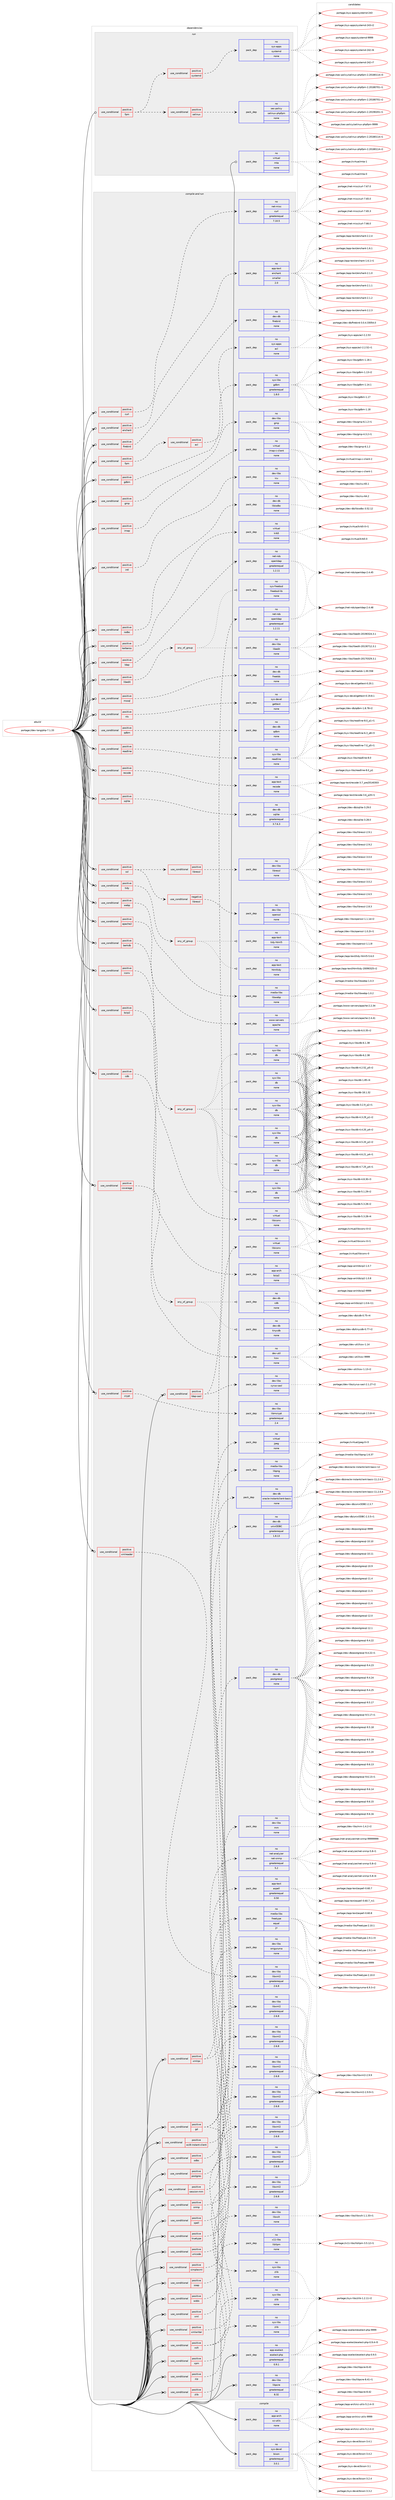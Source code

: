 digraph prolog {

# *************
# Graph options
# *************

newrank=true;
concentrate=true;
compound=true;
graph [rankdir=LR,fontname=Helvetica,fontsize=10,ranksep=1.5];#, ranksep=2.5, nodesep=0.2];
edge  [arrowhead=vee];
node  [fontname=Helvetica,fontsize=10];

# **********
# The ebuild
# **********

subgraph cluster_leftcol {
color=gray;
rank=same;
label=<<i>ebuild</i>>;
id [label="portage://dev-lang/php-7.1.33", color=red, width=4, href="../dev-lang/php-7.1.33.svg"];
}

# ****************
# The dependencies
# ****************

subgraph cluster_midcol {
color=gray;
label=<<i>dependencies</i>>;
subgraph cluster_compile {
fillcolor="#eeeeee";
style=filled;
label=<<i>compile</i>>;
subgraph pack72599 {
dependency94994 [label=<<TABLE BORDER="0" CELLBORDER="1" CELLSPACING="0" CELLPADDING="4" WIDTH="220"><TR><TD ROWSPAN="6" CELLPADDING="30">pack_dep</TD></TR><TR><TD WIDTH="110">no</TD></TR><TR><TD>app-arch</TD></TR><TR><TD>xz-utils</TD></TR><TR><TD>none</TD></TR><TR><TD></TD></TR></TABLE>>, shape=none, color=blue];
}
id:e -> dependency94994:w [weight=20,style="solid",arrowhead="vee"];
subgraph pack72600 {
dependency94995 [label=<<TABLE BORDER="0" CELLBORDER="1" CELLSPACING="0" CELLPADDING="4" WIDTH="220"><TR><TD ROWSPAN="6" CELLPADDING="30">pack_dep</TD></TR><TR><TD WIDTH="110">no</TD></TR><TR><TD>sys-devel</TD></TR><TR><TD>bison</TD></TR><TR><TD>greaterequal</TD></TR><TR><TD>3.0.1</TD></TR></TABLE>>, shape=none, color=blue];
}
id:e -> dependency94995:w [weight=20,style="solid",arrowhead="vee"];
}
subgraph cluster_compileandrun {
fillcolor="#eeeeee";
style=filled;
label=<<i>compile and run</i>>;
subgraph cond19598 {
dependency94996 [label=<<TABLE BORDER="0" CELLBORDER="1" CELLSPACING="0" CELLPADDING="4"><TR><TD ROWSPAN="3" CELLPADDING="10">use_conditional</TD></TR><TR><TD>positive</TD></TR><TR><TD>apache2</TD></TR></TABLE>>, shape=none, color=red];
subgraph pack72601 {
dependency94997 [label=<<TABLE BORDER="0" CELLBORDER="1" CELLSPACING="0" CELLPADDING="4" WIDTH="220"><TR><TD ROWSPAN="6" CELLPADDING="30">pack_dep</TD></TR><TR><TD WIDTH="110">no</TD></TR><TR><TD>www-servers</TD></TR><TR><TD>apache</TD></TR><TR><TD>none</TD></TR><TR><TD></TD></TR></TABLE>>, shape=none, color=blue];
}
dependency94996:e -> dependency94997:w [weight=20,style="dashed",arrowhead="vee"];
}
id:e -> dependency94996:w [weight=20,style="solid",arrowhead="odotvee"];
subgraph cond19599 {
dependency94998 [label=<<TABLE BORDER="0" CELLBORDER="1" CELLSPACING="0" CELLPADDING="4"><TR><TD ROWSPAN="3" CELLPADDING="10">use_conditional</TD></TR><TR><TD>positive</TD></TR><TR><TD>berkdb</TD></TR></TABLE>>, shape=none, color=red];
subgraph any2738 {
dependency94999 [label=<<TABLE BORDER="0" CELLBORDER="1" CELLSPACING="0" CELLPADDING="4"><TR><TD CELLPADDING="10">any_of_group</TD></TR></TABLE>>, shape=none, color=red];subgraph pack72602 {
dependency95000 [label=<<TABLE BORDER="0" CELLBORDER="1" CELLSPACING="0" CELLPADDING="4" WIDTH="220"><TR><TD ROWSPAN="6" CELLPADDING="30">pack_dep</TD></TR><TR><TD WIDTH="110">no</TD></TR><TR><TD>sys-libs</TD></TR><TR><TD>db</TD></TR><TR><TD>none</TD></TR><TR><TD></TD></TR></TABLE>>, shape=none, color=blue];
}
dependency94999:e -> dependency95000:w [weight=20,style="dotted",arrowhead="oinv"];
subgraph pack72603 {
dependency95001 [label=<<TABLE BORDER="0" CELLBORDER="1" CELLSPACING="0" CELLPADDING="4" WIDTH="220"><TR><TD ROWSPAN="6" CELLPADDING="30">pack_dep</TD></TR><TR><TD WIDTH="110">no</TD></TR><TR><TD>sys-libs</TD></TR><TR><TD>db</TD></TR><TR><TD>none</TD></TR><TR><TD></TD></TR></TABLE>>, shape=none, color=blue];
}
dependency94999:e -> dependency95001:w [weight=20,style="dotted",arrowhead="oinv"];
subgraph pack72604 {
dependency95002 [label=<<TABLE BORDER="0" CELLBORDER="1" CELLSPACING="0" CELLPADDING="4" WIDTH="220"><TR><TD ROWSPAN="6" CELLPADDING="30">pack_dep</TD></TR><TR><TD WIDTH="110">no</TD></TR><TR><TD>sys-libs</TD></TR><TR><TD>db</TD></TR><TR><TD>none</TD></TR><TR><TD></TD></TR></TABLE>>, shape=none, color=blue];
}
dependency94999:e -> dependency95002:w [weight=20,style="dotted",arrowhead="oinv"];
subgraph pack72605 {
dependency95003 [label=<<TABLE BORDER="0" CELLBORDER="1" CELLSPACING="0" CELLPADDING="4" WIDTH="220"><TR><TD ROWSPAN="6" CELLPADDING="30">pack_dep</TD></TR><TR><TD WIDTH="110">no</TD></TR><TR><TD>sys-libs</TD></TR><TR><TD>db</TD></TR><TR><TD>none</TD></TR><TR><TD></TD></TR></TABLE>>, shape=none, color=blue];
}
dependency94999:e -> dependency95003:w [weight=20,style="dotted",arrowhead="oinv"];
subgraph pack72606 {
dependency95004 [label=<<TABLE BORDER="0" CELLBORDER="1" CELLSPACING="0" CELLPADDING="4" WIDTH="220"><TR><TD ROWSPAN="6" CELLPADDING="30">pack_dep</TD></TR><TR><TD WIDTH="110">no</TD></TR><TR><TD>sys-libs</TD></TR><TR><TD>db</TD></TR><TR><TD>none</TD></TR><TR><TD></TD></TR></TABLE>>, shape=none, color=blue];
}
dependency94999:e -> dependency95004:w [weight=20,style="dotted",arrowhead="oinv"];
subgraph pack72607 {
dependency95005 [label=<<TABLE BORDER="0" CELLBORDER="1" CELLSPACING="0" CELLPADDING="4" WIDTH="220"><TR><TD ROWSPAN="6" CELLPADDING="30">pack_dep</TD></TR><TR><TD WIDTH="110">no</TD></TR><TR><TD>sys-libs</TD></TR><TR><TD>db</TD></TR><TR><TD>none</TD></TR><TR><TD></TD></TR></TABLE>>, shape=none, color=blue];
}
dependency94999:e -> dependency95005:w [weight=20,style="dotted",arrowhead="oinv"];
}
dependency94998:e -> dependency94999:w [weight=20,style="dashed",arrowhead="vee"];
}
id:e -> dependency94998:w [weight=20,style="solid",arrowhead="odotvee"];
subgraph cond19600 {
dependency95006 [label=<<TABLE BORDER="0" CELLBORDER="1" CELLSPACING="0" CELLPADDING="4"><TR><TD ROWSPAN="3" CELLPADDING="10">use_conditional</TD></TR><TR><TD>positive</TD></TR><TR><TD>bzip2</TD></TR></TABLE>>, shape=none, color=red];
subgraph pack72608 {
dependency95007 [label=<<TABLE BORDER="0" CELLBORDER="1" CELLSPACING="0" CELLPADDING="4" WIDTH="220"><TR><TD ROWSPAN="6" CELLPADDING="30">pack_dep</TD></TR><TR><TD WIDTH="110">no</TD></TR><TR><TD>app-arch</TD></TR><TR><TD>bzip2</TD></TR><TR><TD>none</TD></TR><TR><TD></TD></TR></TABLE>>, shape=none, color=blue];
}
dependency95006:e -> dependency95007:w [weight=20,style="dashed",arrowhead="vee"];
}
id:e -> dependency95006:w [weight=20,style="solid",arrowhead="odotvee"];
subgraph cond19601 {
dependency95008 [label=<<TABLE BORDER="0" CELLBORDER="1" CELLSPACING="0" CELLPADDING="4"><TR><TD ROWSPAN="3" CELLPADDING="10">use_conditional</TD></TR><TR><TD>positive</TD></TR><TR><TD>cdb</TD></TR></TABLE>>, shape=none, color=red];
subgraph any2739 {
dependency95009 [label=<<TABLE BORDER="0" CELLBORDER="1" CELLSPACING="0" CELLPADDING="4"><TR><TD CELLPADDING="10">any_of_group</TD></TR></TABLE>>, shape=none, color=red];subgraph pack72609 {
dependency95010 [label=<<TABLE BORDER="0" CELLBORDER="1" CELLSPACING="0" CELLPADDING="4" WIDTH="220"><TR><TD ROWSPAN="6" CELLPADDING="30">pack_dep</TD></TR><TR><TD WIDTH="110">no</TD></TR><TR><TD>dev-db</TD></TR><TR><TD>cdb</TD></TR><TR><TD>none</TD></TR><TR><TD></TD></TR></TABLE>>, shape=none, color=blue];
}
dependency95009:e -> dependency95010:w [weight=20,style="dotted",arrowhead="oinv"];
subgraph pack72610 {
dependency95011 [label=<<TABLE BORDER="0" CELLBORDER="1" CELLSPACING="0" CELLPADDING="4" WIDTH="220"><TR><TD ROWSPAN="6" CELLPADDING="30">pack_dep</TD></TR><TR><TD WIDTH="110">no</TD></TR><TR><TD>dev-db</TD></TR><TR><TD>tinycdb</TD></TR><TR><TD>none</TD></TR><TR><TD></TD></TR></TABLE>>, shape=none, color=blue];
}
dependency95009:e -> dependency95011:w [weight=20,style="dotted",arrowhead="oinv"];
}
dependency95008:e -> dependency95009:w [weight=20,style="dashed",arrowhead="vee"];
}
id:e -> dependency95008:w [weight=20,style="solid",arrowhead="odotvee"];
subgraph cond19602 {
dependency95012 [label=<<TABLE BORDER="0" CELLBORDER="1" CELLSPACING="0" CELLPADDING="4"><TR><TD ROWSPAN="3" CELLPADDING="10">use_conditional</TD></TR><TR><TD>positive</TD></TR><TR><TD>coverage</TD></TR></TABLE>>, shape=none, color=red];
subgraph pack72611 {
dependency95013 [label=<<TABLE BORDER="0" CELLBORDER="1" CELLSPACING="0" CELLPADDING="4" WIDTH="220"><TR><TD ROWSPAN="6" CELLPADDING="30">pack_dep</TD></TR><TR><TD WIDTH="110">no</TD></TR><TR><TD>dev-util</TD></TR><TR><TD>lcov</TD></TR><TR><TD>none</TD></TR><TR><TD></TD></TR></TABLE>>, shape=none, color=blue];
}
dependency95012:e -> dependency95013:w [weight=20,style="dashed",arrowhead="vee"];
}
id:e -> dependency95012:w [weight=20,style="solid",arrowhead="odotvee"];
subgraph cond19603 {
dependency95014 [label=<<TABLE BORDER="0" CELLBORDER="1" CELLSPACING="0" CELLPADDING="4"><TR><TD ROWSPAN="3" CELLPADDING="10">use_conditional</TD></TR><TR><TD>positive</TD></TR><TR><TD>crypt</TD></TR></TABLE>>, shape=none, color=red];
subgraph pack72612 {
dependency95015 [label=<<TABLE BORDER="0" CELLBORDER="1" CELLSPACING="0" CELLPADDING="4" WIDTH="220"><TR><TD ROWSPAN="6" CELLPADDING="30">pack_dep</TD></TR><TR><TD WIDTH="110">no</TD></TR><TR><TD>dev-libs</TD></TR><TR><TD>libmcrypt</TD></TR><TR><TD>greaterequal</TD></TR><TR><TD>2.4</TD></TR></TABLE>>, shape=none, color=blue];
}
dependency95014:e -> dependency95015:w [weight=20,style="dashed",arrowhead="vee"];
}
id:e -> dependency95014:w [weight=20,style="solid",arrowhead="odotvee"];
subgraph cond19604 {
dependency95016 [label=<<TABLE BORDER="0" CELLBORDER="1" CELLSPACING="0" CELLPADDING="4"><TR><TD ROWSPAN="3" CELLPADDING="10">use_conditional</TD></TR><TR><TD>positive</TD></TR><TR><TD>curl</TD></TR></TABLE>>, shape=none, color=red];
subgraph pack72613 {
dependency95017 [label=<<TABLE BORDER="0" CELLBORDER="1" CELLSPACING="0" CELLPADDING="4" WIDTH="220"><TR><TD ROWSPAN="6" CELLPADDING="30">pack_dep</TD></TR><TR><TD WIDTH="110">no</TD></TR><TR><TD>net-misc</TD></TR><TR><TD>curl</TD></TR><TR><TD>greaterequal</TD></TR><TR><TD>7.10.5</TD></TR></TABLE>>, shape=none, color=blue];
}
dependency95016:e -> dependency95017:w [weight=20,style="dashed",arrowhead="vee"];
}
id:e -> dependency95016:w [weight=20,style="solid",arrowhead="odotvee"];
subgraph cond19605 {
dependency95018 [label=<<TABLE BORDER="0" CELLBORDER="1" CELLSPACING="0" CELLPADDING="4"><TR><TD ROWSPAN="3" CELLPADDING="10">use_conditional</TD></TR><TR><TD>positive</TD></TR><TR><TD>enchant</TD></TR></TABLE>>, shape=none, color=red];
subgraph pack72614 {
dependency95019 [label=<<TABLE BORDER="0" CELLBORDER="1" CELLSPACING="0" CELLPADDING="4" WIDTH="220"><TR><TD ROWSPAN="6" CELLPADDING="30">pack_dep</TD></TR><TR><TD WIDTH="110">no</TD></TR><TR><TD>app-text</TD></TR><TR><TD>enchant</TD></TR><TR><TD>smaller</TD></TR><TR><TD>2.0</TD></TR></TABLE>>, shape=none, color=blue];
}
dependency95018:e -> dependency95019:w [weight=20,style="dashed",arrowhead="vee"];
}
id:e -> dependency95018:w [weight=20,style="solid",arrowhead="odotvee"];
subgraph cond19606 {
dependency95020 [label=<<TABLE BORDER="0" CELLBORDER="1" CELLSPACING="0" CELLPADDING="4"><TR><TD ROWSPAN="3" CELLPADDING="10">use_conditional</TD></TR><TR><TD>positive</TD></TR><TR><TD>firebird</TD></TR></TABLE>>, shape=none, color=red];
subgraph pack72615 {
dependency95021 [label=<<TABLE BORDER="0" CELLBORDER="1" CELLSPACING="0" CELLPADDING="4" WIDTH="220"><TR><TD ROWSPAN="6" CELLPADDING="30">pack_dep</TD></TR><TR><TD WIDTH="110">no</TD></TR><TR><TD>dev-db</TD></TR><TR><TD>firebird</TD></TR><TR><TD>none</TD></TR><TR><TD></TD></TR></TABLE>>, shape=none, color=blue];
}
dependency95020:e -> dependency95021:w [weight=20,style="dashed",arrowhead="vee"];
}
id:e -> dependency95020:w [weight=20,style="solid",arrowhead="odotvee"];
subgraph cond19607 {
dependency95022 [label=<<TABLE BORDER="0" CELLBORDER="1" CELLSPACING="0" CELLPADDING="4"><TR><TD ROWSPAN="3" CELLPADDING="10">use_conditional</TD></TR><TR><TD>positive</TD></TR><TR><TD>fpm</TD></TR></TABLE>>, shape=none, color=red];
subgraph cond19608 {
dependency95023 [label=<<TABLE BORDER="0" CELLBORDER="1" CELLSPACING="0" CELLPADDING="4"><TR><TD ROWSPAN="3" CELLPADDING="10">use_conditional</TD></TR><TR><TD>positive</TD></TR><TR><TD>acl</TD></TR></TABLE>>, shape=none, color=red];
subgraph pack72616 {
dependency95024 [label=<<TABLE BORDER="0" CELLBORDER="1" CELLSPACING="0" CELLPADDING="4" WIDTH="220"><TR><TD ROWSPAN="6" CELLPADDING="30">pack_dep</TD></TR><TR><TD WIDTH="110">no</TD></TR><TR><TD>sys-apps</TD></TR><TR><TD>acl</TD></TR><TR><TD>none</TD></TR><TR><TD></TD></TR></TABLE>>, shape=none, color=blue];
}
dependency95023:e -> dependency95024:w [weight=20,style="dashed",arrowhead="vee"];
}
dependency95022:e -> dependency95023:w [weight=20,style="dashed",arrowhead="vee"];
}
id:e -> dependency95022:w [weight=20,style="solid",arrowhead="odotvee"];
subgraph cond19609 {
dependency95025 [label=<<TABLE BORDER="0" CELLBORDER="1" CELLSPACING="0" CELLPADDING="4"><TR><TD ROWSPAN="3" CELLPADDING="10">use_conditional</TD></TR><TR><TD>positive</TD></TR><TR><TD>gd</TD></TR></TABLE>>, shape=none, color=red];
subgraph pack72617 {
dependency95026 [label=<<TABLE BORDER="0" CELLBORDER="1" CELLSPACING="0" CELLPADDING="4" WIDTH="220"><TR><TD ROWSPAN="6" CELLPADDING="30">pack_dep</TD></TR><TR><TD WIDTH="110">no</TD></TR><TR><TD>virtual</TD></TR><TR><TD>jpeg</TD></TR><TR><TD>none</TD></TR><TR><TD></TD></TR></TABLE>>, shape=none, color=blue];
}
dependency95025:e -> dependency95026:w [weight=20,style="dashed",arrowhead="vee"];
subgraph pack72618 {
dependency95027 [label=<<TABLE BORDER="0" CELLBORDER="1" CELLSPACING="0" CELLPADDING="4" WIDTH="220"><TR><TD ROWSPAN="6" CELLPADDING="30">pack_dep</TD></TR><TR><TD WIDTH="110">no</TD></TR><TR><TD>media-libs</TD></TR><TR><TD>libpng</TD></TR><TR><TD>none</TD></TR><TR><TD></TD></TR></TABLE>>, shape=none, color=blue];
}
dependency95025:e -> dependency95027:w [weight=20,style="dashed",arrowhead="vee"];
subgraph pack72619 {
dependency95028 [label=<<TABLE BORDER="0" CELLBORDER="1" CELLSPACING="0" CELLPADDING="4" WIDTH="220"><TR><TD ROWSPAN="6" CELLPADDING="30">pack_dep</TD></TR><TR><TD WIDTH="110">no</TD></TR><TR><TD>sys-libs</TD></TR><TR><TD>zlib</TD></TR><TR><TD>none</TD></TR><TR><TD></TD></TR></TABLE>>, shape=none, color=blue];
}
dependency95025:e -> dependency95028:w [weight=20,style="dashed",arrowhead="vee"];
}
id:e -> dependency95025:w [weight=20,style="solid",arrowhead="odotvee"];
subgraph cond19610 {
dependency95029 [label=<<TABLE BORDER="0" CELLBORDER="1" CELLSPACING="0" CELLPADDING="4"><TR><TD ROWSPAN="3" CELLPADDING="10">use_conditional</TD></TR><TR><TD>positive</TD></TR><TR><TD>gdbm</TD></TR></TABLE>>, shape=none, color=red];
subgraph pack72620 {
dependency95030 [label=<<TABLE BORDER="0" CELLBORDER="1" CELLSPACING="0" CELLPADDING="4" WIDTH="220"><TR><TD ROWSPAN="6" CELLPADDING="30">pack_dep</TD></TR><TR><TD WIDTH="110">no</TD></TR><TR><TD>sys-libs</TD></TR><TR><TD>gdbm</TD></TR><TR><TD>greaterequal</TD></TR><TR><TD>1.8.0</TD></TR></TABLE>>, shape=none, color=blue];
}
dependency95029:e -> dependency95030:w [weight=20,style="dashed",arrowhead="vee"];
}
id:e -> dependency95029:w [weight=20,style="solid",arrowhead="odotvee"];
subgraph cond19611 {
dependency95031 [label=<<TABLE BORDER="0" CELLBORDER="1" CELLSPACING="0" CELLPADDING="4"><TR><TD ROWSPAN="3" CELLPADDING="10">use_conditional</TD></TR><TR><TD>positive</TD></TR><TR><TD>gmp</TD></TR></TABLE>>, shape=none, color=red];
subgraph pack72621 {
dependency95032 [label=<<TABLE BORDER="0" CELLBORDER="1" CELLSPACING="0" CELLPADDING="4" WIDTH="220"><TR><TD ROWSPAN="6" CELLPADDING="30">pack_dep</TD></TR><TR><TD WIDTH="110">no</TD></TR><TR><TD>dev-libs</TD></TR><TR><TD>gmp</TD></TR><TR><TD>none</TD></TR><TR><TD></TD></TR></TABLE>>, shape=none, color=blue];
}
dependency95031:e -> dependency95032:w [weight=20,style="dashed",arrowhead="vee"];
}
id:e -> dependency95031:w [weight=20,style="solid",arrowhead="odotvee"];
subgraph cond19612 {
dependency95033 [label=<<TABLE BORDER="0" CELLBORDER="1" CELLSPACING="0" CELLPADDING="4"><TR><TD ROWSPAN="3" CELLPADDING="10">use_conditional</TD></TR><TR><TD>positive</TD></TR><TR><TD>iconv</TD></TR></TABLE>>, shape=none, color=red];
subgraph pack72622 {
dependency95034 [label=<<TABLE BORDER="0" CELLBORDER="1" CELLSPACING="0" CELLPADDING="4" WIDTH="220"><TR><TD ROWSPAN="6" CELLPADDING="30">pack_dep</TD></TR><TR><TD WIDTH="110">no</TD></TR><TR><TD>virtual</TD></TR><TR><TD>libiconv</TD></TR><TR><TD>none</TD></TR><TR><TD></TD></TR></TABLE>>, shape=none, color=blue];
}
dependency95033:e -> dependency95034:w [weight=20,style="dashed",arrowhead="vee"];
}
id:e -> dependency95033:w [weight=20,style="solid",arrowhead="odotvee"];
subgraph cond19613 {
dependency95035 [label=<<TABLE BORDER="0" CELLBORDER="1" CELLSPACING="0" CELLPADDING="4"><TR><TD ROWSPAN="3" CELLPADDING="10">use_conditional</TD></TR><TR><TD>positive</TD></TR><TR><TD>imap</TD></TR></TABLE>>, shape=none, color=red];
subgraph pack72623 {
dependency95036 [label=<<TABLE BORDER="0" CELLBORDER="1" CELLSPACING="0" CELLPADDING="4" WIDTH="220"><TR><TD ROWSPAN="6" CELLPADDING="30">pack_dep</TD></TR><TR><TD WIDTH="110">no</TD></TR><TR><TD>virtual</TD></TR><TR><TD>imap-c-client</TD></TR><TR><TD>none</TD></TR><TR><TD></TD></TR></TABLE>>, shape=none, color=blue];
}
dependency95035:e -> dependency95036:w [weight=20,style="dashed",arrowhead="vee"];
}
id:e -> dependency95035:w [weight=20,style="solid",arrowhead="odotvee"];
subgraph cond19614 {
dependency95037 [label=<<TABLE BORDER="0" CELLBORDER="1" CELLSPACING="0" CELLPADDING="4"><TR><TD ROWSPAN="3" CELLPADDING="10">use_conditional</TD></TR><TR><TD>positive</TD></TR><TR><TD>intl</TD></TR></TABLE>>, shape=none, color=red];
subgraph pack72624 {
dependency95038 [label=<<TABLE BORDER="0" CELLBORDER="1" CELLSPACING="0" CELLPADDING="4" WIDTH="220"><TR><TD ROWSPAN="6" CELLPADDING="30">pack_dep</TD></TR><TR><TD WIDTH="110">no</TD></TR><TR><TD>dev-libs</TD></TR><TR><TD>icu</TD></TR><TR><TD>none</TD></TR><TR><TD></TD></TR></TABLE>>, shape=none, color=blue];
}
dependency95037:e -> dependency95038:w [weight=20,style="dashed",arrowhead="vee"];
}
id:e -> dependency95037:w [weight=20,style="solid",arrowhead="odotvee"];
subgraph cond19615 {
dependency95039 [label=<<TABLE BORDER="0" CELLBORDER="1" CELLSPACING="0" CELLPADDING="4"><TR><TD ROWSPAN="3" CELLPADDING="10">use_conditional</TD></TR><TR><TD>positive</TD></TR><TR><TD>iodbc</TD></TR></TABLE>>, shape=none, color=red];
subgraph pack72625 {
dependency95040 [label=<<TABLE BORDER="0" CELLBORDER="1" CELLSPACING="0" CELLPADDING="4" WIDTH="220"><TR><TD ROWSPAN="6" CELLPADDING="30">pack_dep</TD></TR><TR><TD WIDTH="110">no</TD></TR><TR><TD>dev-db</TD></TR><TR><TD>libiodbc</TD></TR><TR><TD>none</TD></TR><TR><TD></TD></TR></TABLE>>, shape=none, color=blue];
}
dependency95039:e -> dependency95040:w [weight=20,style="dashed",arrowhead="vee"];
}
id:e -> dependency95039:w [weight=20,style="solid",arrowhead="odotvee"];
subgraph cond19616 {
dependency95041 [label=<<TABLE BORDER="0" CELLBORDER="1" CELLSPACING="0" CELLPADDING="4"><TR><TD ROWSPAN="3" CELLPADDING="10">use_conditional</TD></TR><TR><TD>positive</TD></TR><TR><TD>kerberos</TD></TR></TABLE>>, shape=none, color=red];
subgraph pack72626 {
dependency95042 [label=<<TABLE BORDER="0" CELLBORDER="1" CELLSPACING="0" CELLPADDING="4" WIDTH="220"><TR><TD ROWSPAN="6" CELLPADDING="30">pack_dep</TD></TR><TR><TD WIDTH="110">no</TD></TR><TR><TD>virtual</TD></TR><TR><TD>krb5</TD></TR><TR><TD>none</TD></TR><TR><TD></TD></TR></TABLE>>, shape=none, color=blue];
}
dependency95041:e -> dependency95042:w [weight=20,style="dashed",arrowhead="vee"];
}
id:e -> dependency95041:w [weight=20,style="solid",arrowhead="odotvee"];
subgraph cond19617 {
dependency95043 [label=<<TABLE BORDER="0" CELLBORDER="1" CELLSPACING="0" CELLPADDING="4"><TR><TD ROWSPAN="3" CELLPADDING="10">use_conditional</TD></TR><TR><TD>positive</TD></TR><TR><TD>ldap</TD></TR></TABLE>>, shape=none, color=red];
subgraph pack72627 {
dependency95044 [label=<<TABLE BORDER="0" CELLBORDER="1" CELLSPACING="0" CELLPADDING="4" WIDTH="220"><TR><TD ROWSPAN="6" CELLPADDING="30">pack_dep</TD></TR><TR><TD WIDTH="110">no</TD></TR><TR><TD>net-nds</TD></TR><TR><TD>openldap</TD></TR><TR><TD>greaterequal</TD></TR><TR><TD>1.2.11</TD></TR></TABLE>>, shape=none, color=blue];
}
dependency95043:e -> dependency95044:w [weight=20,style="dashed",arrowhead="vee"];
}
id:e -> dependency95043:w [weight=20,style="solid",arrowhead="odotvee"];
subgraph cond19618 {
dependency95045 [label=<<TABLE BORDER="0" CELLBORDER="1" CELLSPACING="0" CELLPADDING="4"><TR><TD ROWSPAN="3" CELLPADDING="10">use_conditional</TD></TR><TR><TD>positive</TD></TR><TR><TD>ldap-sasl</TD></TR></TABLE>>, shape=none, color=red];
subgraph pack72628 {
dependency95046 [label=<<TABLE BORDER="0" CELLBORDER="1" CELLSPACING="0" CELLPADDING="4" WIDTH="220"><TR><TD ROWSPAN="6" CELLPADDING="30">pack_dep</TD></TR><TR><TD WIDTH="110">no</TD></TR><TR><TD>dev-libs</TD></TR><TR><TD>cyrus-sasl</TD></TR><TR><TD>none</TD></TR><TR><TD></TD></TR></TABLE>>, shape=none, color=blue];
}
dependency95045:e -> dependency95046:w [weight=20,style="dashed",arrowhead="vee"];
subgraph pack72629 {
dependency95047 [label=<<TABLE BORDER="0" CELLBORDER="1" CELLSPACING="0" CELLPADDING="4" WIDTH="220"><TR><TD ROWSPAN="6" CELLPADDING="30">pack_dep</TD></TR><TR><TD WIDTH="110">no</TD></TR><TR><TD>net-nds</TD></TR><TR><TD>openldap</TD></TR><TR><TD>greaterequal</TD></TR><TR><TD>1.2.11</TD></TR></TABLE>>, shape=none, color=blue];
}
dependency95045:e -> dependency95047:w [weight=20,style="dashed",arrowhead="vee"];
}
id:e -> dependency95045:w [weight=20,style="solid",arrowhead="odotvee"];
subgraph cond19619 {
dependency95048 [label=<<TABLE BORDER="0" CELLBORDER="1" CELLSPACING="0" CELLPADDING="4"><TR><TD ROWSPAN="3" CELLPADDING="10">use_conditional</TD></TR><TR><TD>positive</TD></TR><TR><TD>libedit</TD></TR></TABLE>>, shape=none, color=red];
subgraph any2740 {
dependency95049 [label=<<TABLE BORDER="0" CELLBORDER="1" CELLSPACING="0" CELLPADDING="4"><TR><TD CELLPADDING="10">any_of_group</TD></TR></TABLE>>, shape=none, color=red];subgraph pack72630 {
dependency95050 [label=<<TABLE BORDER="0" CELLBORDER="1" CELLSPACING="0" CELLPADDING="4" WIDTH="220"><TR><TD ROWSPAN="6" CELLPADDING="30">pack_dep</TD></TR><TR><TD WIDTH="110">no</TD></TR><TR><TD>sys-freebsd</TD></TR><TR><TD>freebsd-lib</TD></TR><TR><TD>none</TD></TR><TR><TD></TD></TR></TABLE>>, shape=none, color=blue];
}
dependency95049:e -> dependency95050:w [weight=20,style="dotted",arrowhead="oinv"];
subgraph pack72631 {
dependency95051 [label=<<TABLE BORDER="0" CELLBORDER="1" CELLSPACING="0" CELLPADDING="4" WIDTH="220"><TR><TD ROWSPAN="6" CELLPADDING="30">pack_dep</TD></TR><TR><TD WIDTH="110">no</TD></TR><TR><TD>dev-libs</TD></TR><TR><TD>libedit</TD></TR><TR><TD>none</TD></TR><TR><TD></TD></TR></TABLE>>, shape=none, color=blue];
}
dependency95049:e -> dependency95051:w [weight=20,style="dotted",arrowhead="oinv"];
}
dependency95048:e -> dependency95049:w [weight=20,style="dashed",arrowhead="vee"];
}
id:e -> dependency95048:w [weight=20,style="solid",arrowhead="odotvee"];
subgraph cond19620 {
dependency95052 [label=<<TABLE BORDER="0" CELLBORDER="1" CELLSPACING="0" CELLPADDING="4"><TR><TD ROWSPAN="3" CELLPADDING="10">use_conditional</TD></TR><TR><TD>positive</TD></TR><TR><TD>mssql</TD></TR></TABLE>>, shape=none, color=red];
subgraph pack72632 {
dependency95053 [label=<<TABLE BORDER="0" CELLBORDER="1" CELLSPACING="0" CELLPADDING="4" WIDTH="220"><TR><TD ROWSPAN="6" CELLPADDING="30">pack_dep</TD></TR><TR><TD WIDTH="110">no</TD></TR><TR><TD>dev-db</TD></TR><TR><TD>freetds</TD></TR><TR><TD>none</TD></TR><TR><TD></TD></TR></TABLE>>, shape=none, color=blue];
}
dependency95052:e -> dependency95053:w [weight=20,style="dashed",arrowhead="vee"];
}
id:e -> dependency95052:w [weight=20,style="solid",arrowhead="odotvee"];
subgraph cond19621 {
dependency95054 [label=<<TABLE BORDER="0" CELLBORDER="1" CELLSPACING="0" CELLPADDING="4"><TR><TD ROWSPAN="3" CELLPADDING="10">use_conditional</TD></TR><TR><TD>positive</TD></TR><TR><TD>nls</TD></TR></TABLE>>, shape=none, color=red];
subgraph pack72633 {
dependency95055 [label=<<TABLE BORDER="0" CELLBORDER="1" CELLSPACING="0" CELLPADDING="4" WIDTH="220"><TR><TD ROWSPAN="6" CELLPADDING="30">pack_dep</TD></TR><TR><TD WIDTH="110">no</TD></TR><TR><TD>sys-devel</TD></TR><TR><TD>gettext</TD></TR><TR><TD>none</TD></TR><TR><TD></TD></TR></TABLE>>, shape=none, color=blue];
}
dependency95054:e -> dependency95055:w [weight=20,style="dashed",arrowhead="vee"];
}
id:e -> dependency95054:w [weight=20,style="solid",arrowhead="odotvee"];
subgraph cond19622 {
dependency95056 [label=<<TABLE BORDER="0" CELLBORDER="1" CELLSPACING="0" CELLPADDING="4"><TR><TD ROWSPAN="3" CELLPADDING="10">use_conditional</TD></TR><TR><TD>positive</TD></TR><TR><TD>oci8-instant-client</TD></TR></TABLE>>, shape=none, color=red];
subgraph pack72634 {
dependency95057 [label=<<TABLE BORDER="0" CELLBORDER="1" CELLSPACING="0" CELLPADDING="4" WIDTH="220"><TR><TD ROWSPAN="6" CELLPADDING="30">pack_dep</TD></TR><TR><TD WIDTH="110">no</TD></TR><TR><TD>dev-db</TD></TR><TR><TD>oracle-instantclient-basic</TD></TR><TR><TD>none</TD></TR><TR><TD></TD></TR></TABLE>>, shape=none, color=blue];
}
dependency95056:e -> dependency95057:w [weight=20,style="dashed",arrowhead="vee"];
}
id:e -> dependency95056:w [weight=20,style="solid",arrowhead="odotvee"];
subgraph cond19623 {
dependency95058 [label=<<TABLE BORDER="0" CELLBORDER="1" CELLSPACING="0" CELLPADDING="4"><TR><TD ROWSPAN="3" CELLPADDING="10">use_conditional</TD></TR><TR><TD>positive</TD></TR><TR><TD>odbc</TD></TR></TABLE>>, shape=none, color=red];
subgraph pack72635 {
dependency95059 [label=<<TABLE BORDER="0" CELLBORDER="1" CELLSPACING="0" CELLPADDING="4" WIDTH="220"><TR><TD ROWSPAN="6" CELLPADDING="30">pack_dep</TD></TR><TR><TD WIDTH="110">no</TD></TR><TR><TD>dev-db</TD></TR><TR><TD>unixODBC</TD></TR><TR><TD>greaterequal</TD></TR><TR><TD>1.8.13</TD></TR></TABLE>>, shape=none, color=blue];
}
dependency95058:e -> dependency95059:w [weight=20,style="dashed",arrowhead="vee"];
}
id:e -> dependency95058:w [weight=20,style="solid",arrowhead="odotvee"];
subgraph cond19624 {
dependency95060 [label=<<TABLE BORDER="0" CELLBORDER="1" CELLSPACING="0" CELLPADDING="4"><TR><TD ROWSPAN="3" CELLPADDING="10">use_conditional</TD></TR><TR><TD>positive</TD></TR><TR><TD>postgres</TD></TR></TABLE>>, shape=none, color=red];
subgraph pack72636 {
dependency95061 [label=<<TABLE BORDER="0" CELLBORDER="1" CELLSPACING="0" CELLPADDING="4" WIDTH="220"><TR><TD ROWSPAN="6" CELLPADDING="30">pack_dep</TD></TR><TR><TD WIDTH="110">no</TD></TR><TR><TD>dev-db</TD></TR><TR><TD>postgresql</TD></TR><TR><TD>none</TD></TR><TR><TD></TD></TR></TABLE>>, shape=none, color=blue];
}
dependency95060:e -> dependency95061:w [weight=20,style="dashed",arrowhead="vee"];
}
id:e -> dependency95060:w [weight=20,style="solid",arrowhead="odotvee"];
subgraph cond19625 {
dependency95062 [label=<<TABLE BORDER="0" CELLBORDER="1" CELLSPACING="0" CELLPADDING="4"><TR><TD ROWSPAN="3" CELLPADDING="10">use_conditional</TD></TR><TR><TD>positive</TD></TR><TR><TD>qdbm</TD></TR></TABLE>>, shape=none, color=red];
subgraph pack72637 {
dependency95063 [label=<<TABLE BORDER="0" CELLBORDER="1" CELLSPACING="0" CELLPADDING="4" WIDTH="220"><TR><TD ROWSPAN="6" CELLPADDING="30">pack_dep</TD></TR><TR><TD WIDTH="110">no</TD></TR><TR><TD>dev-db</TD></TR><TR><TD>qdbm</TD></TR><TR><TD>none</TD></TR><TR><TD></TD></TR></TABLE>>, shape=none, color=blue];
}
dependency95062:e -> dependency95063:w [weight=20,style="dashed",arrowhead="vee"];
}
id:e -> dependency95062:w [weight=20,style="solid",arrowhead="odotvee"];
subgraph cond19626 {
dependency95064 [label=<<TABLE BORDER="0" CELLBORDER="1" CELLSPACING="0" CELLPADDING="4"><TR><TD ROWSPAN="3" CELLPADDING="10">use_conditional</TD></TR><TR><TD>positive</TD></TR><TR><TD>readline</TD></TR></TABLE>>, shape=none, color=red];
subgraph pack72638 {
dependency95065 [label=<<TABLE BORDER="0" CELLBORDER="1" CELLSPACING="0" CELLPADDING="4" WIDTH="220"><TR><TD ROWSPAN="6" CELLPADDING="30">pack_dep</TD></TR><TR><TD WIDTH="110">no</TD></TR><TR><TD>sys-libs</TD></TR><TR><TD>readline</TD></TR><TR><TD>none</TD></TR><TR><TD></TD></TR></TABLE>>, shape=none, color=blue];
}
dependency95064:e -> dependency95065:w [weight=20,style="dashed",arrowhead="vee"];
}
id:e -> dependency95064:w [weight=20,style="solid",arrowhead="odotvee"];
subgraph cond19627 {
dependency95066 [label=<<TABLE BORDER="0" CELLBORDER="1" CELLSPACING="0" CELLPADDING="4"><TR><TD ROWSPAN="3" CELLPADDING="10">use_conditional</TD></TR><TR><TD>positive</TD></TR><TR><TD>recode</TD></TR></TABLE>>, shape=none, color=red];
subgraph pack72639 {
dependency95067 [label=<<TABLE BORDER="0" CELLBORDER="1" CELLSPACING="0" CELLPADDING="4" WIDTH="220"><TR><TD ROWSPAN="6" CELLPADDING="30">pack_dep</TD></TR><TR><TD WIDTH="110">no</TD></TR><TR><TD>app-text</TD></TR><TR><TD>recode</TD></TR><TR><TD>none</TD></TR><TR><TD></TD></TR></TABLE>>, shape=none, color=blue];
}
dependency95066:e -> dependency95067:w [weight=20,style="dashed",arrowhead="vee"];
}
id:e -> dependency95066:w [weight=20,style="solid",arrowhead="odotvee"];
subgraph cond19628 {
dependency95068 [label=<<TABLE BORDER="0" CELLBORDER="1" CELLSPACING="0" CELLPADDING="4"><TR><TD ROWSPAN="3" CELLPADDING="10">use_conditional</TD></TR><TR><TD>positive</TD></TR><TR><TD>session-mm</TD></TR></TABLE>>, shape=none, color=red];
subgraph pack72640 {
dependency95069 [label=<<TABLE BORDER="0" CELLBORDER="1" CELLSPACING="0" CELLPADDING="4" WIDTH="220"><TR><TD ROWSPAN="6" CELLPADDING="30">pack_dep</TD></TR><TR><TD WIDTH="110">no</TD></TR><TR><TD>dev-libs</TD></TR><TR><TD>mm</TD></TR><TR><TD>none</TD></TR><TR><TD></TD></TR></TABLE>>, shape=none, color=blue];
}
dependency95068:e -> dependency95069:w [weight=20,style="dashed",arrowhead="vee"];
}
id:e -> dependency95068:w [weight=20,style="solid",arrowhead="odotvee"];
subgraph cond19629 {
dependency95070 [label=<<TABLE BORDER="0" CELLBORDER="1" CELLSPACING="0" CELLPADDING="4"><TR><TD ROWSPAN="3" CELLPADDING="10">use_conditional</TD></TR><TR><TD>positive</TD></TR><TR><TD>simplexml</TD></TR></TABLE>>, shape=none, color=red];
subgraph pack72641 {
dependency95071 [label=<<TABLE BORDER="0" CELLBORDER="1" CELLSPACING="0" CELLPADDING="4" WIDTH="220"><TR><TD ROWSPAN="6" CELLPADDING="30">pack_dep</TD></TR><TR><TD WIDTH="110">no</TD></TR><TR><TD>dev-libs</TD></TR><TR><TD>libxml2</TD></TR><TR><TD>greaterequal</TD></TR><TR><TD>2.6.8</TD></TR></TABLE>>, shape=none, color=blue];
}
dependency95070:e -> dependency95071:w [weight=20,style="dashed",arrowhead="vee"];
}
id:e -> dependency95070:w [weight=20,style="solid",arrowhead="odotvee"];
subgraph cond19630 {
dependency95072 [label=<<TABLE BORDER="0" CELLBORDER="1" CELLSPACING="0" CELLPADDING="4"><TR><TD ROWSPAN="3" CELLPADDING="10">use_conditional</TD></TR><TR><TD>positive</TD></TR><TR><TD>snmp</TD></TR></TABLE>>, shape=none, color=red];
subgraph pack72642 {
dependency95073 [label=<<TABLE BORDER="0" CELLBORDER="1" CELLSPACING="0" CELLPADDING="4" WIDTH="220"><TR><TD ROWSPAN="6" CELLPADDING="30">pack_dep</TD></TR><TR><TD WIDTH="110">no</TD></TR><TR><TD>net-analyzer</TD></TR><TR><TD>net-snmp</TD></TR><TR><TD>greaterequal</TD></TR><TR><TD>5.2</TD></TR></TABLE>>, shape=none, color=blue];
}
dependency95072:e -> dependency95073:w [weight=20,style="dashed",arrowhead="vee"];
}
id:e -> dependency95072:w [weight=20,style="solid",arrowhead="odotvee"];
subgraph cond19631 {
dependency95074 [label=<<TABLE BORDER="0" CELLBORDER="1" CELLSPACING="0" CELLPADDING="4"><TR><TD ROWSPAN="3" CELLPADDING="10">use_conditional</TD></TR><TR><TD>positive</TD></TR><TR><TD>soap</TD></TR></TABLE>>, shape=none, color=red];
subgraph pack72643 {
dependency95075 [label=<<TABLE BORDER="0" CELLBORDER="1" CELLSPACING="0" CELLPADDING="4" WIDTH="220"><TR><TD ROWSPAN="6" CELLPADDING="30">pack_dep</TD></TR><TR><TD WIDTH="110">no</TD></TR><TR><TD>dev-libs</TD></TR><TR><TD>libxml2</TD></TR><TR><TD>greaterequal</TD></TR><TR><TD>2.6.8</TD></TR></TABLE>>, shape=none, color=blue];
}
dependency95074:e -> dependency95075:w [weight=20,style="dashed",arrowhead="vee"];
}
id:e -> dependency95074:w [weight=20,style="solid",arrowhead="odotvee"];
subgraph cond19632 {
dependency95076 [label=<<TABLE BORDER="0" CELLBORDER="1" CELLSPACING="0" CELLPADDING="4"><TR><TD ROWSPAN="3" CELLPADDING="10">use_conditional</TD></TR><TR><TD>positive</TD></TR><TR><TD>spell</TD></TR></TABLE>>, shape=none, color=red];
subgraph pack72644 {
dependency95077 [label=<<TABLE BORDER="0" CELLBORDER="1" CELLSPACING="0" CELLPADDING="4" WIDTH="220"><TR><TD ROWSPAN="6" CELLPADDING="30">pack_dep</TD></TR><TR><TD WIDTH="110">no</TD></TR><TR><TD>app-text</TD></TR><TR><TD>aspell</TD></TR><TR><TD>greaterequal</TD></TR><TR><TD>0.50</TD></TR></TABLE>>, shape=none, color=blue];
}
dependency95076:e -> dependency95077:w [weight=20,style="dashed",arrowhead="vee"];
}
id:e -> dependency95076:w [weight=20,style="solid",arrowhead="odotvee"];
subgraph cond19633 {
dependency95078 [label=<<TABLE BORDER="0" CELLBORDER="1" CELLSPACING="0" CELLPADDING="4"><TR><TD ROWSPAN="3" CELLPADDING="10">use_conditional</TD></TR><TR><TD>positive</TD></TR><TR><TD>sqlite</TD></TR></TABLE>>, shape=none, color=red];
subgraph pack72645 {
dependency95079 [label=<<TABLE BORDER="0" CELLBORDER="1" CELLSPACING="0" CELLPADDING="4" WIDTH="220"><TR><TD ROWSPAN="6" CELLPADDING="30">pack_dep</TD></TR><TR><TD WIDTH="110">no</TD></TR><TR><TD>dev-db</TD></TR><TR><TD>sqlite</TD></TR><TR><TD>greaterequal</TD></TR><TR><TD>3.7.6.3</TD></TR></TABLE>>, shape=none, color=blue];
}
dependency95078:e -> dependency95079:w [weight=20,style="dashed",arrowhead="vee"];
}
id:e -> dependency95078:w [weight=20,style="solid",arrowhead="odotvee"];
subgraph cond19634 {
dependency95080 [label=<<TABLE BORDER="0" CELLBORDER="1" CELLSPACING="0" CELLPADDING="4"><TR><TD ROWSPAN="3" CELLPADDING="10">use_conditional</TD></TR><TR><TD>positive</TD></TR><TR><TD>ssl</TD></TR></TABLE>>, shape=none, color=red];
subgraph cond19635 {
dependency95081 [label=<<TABLE BORDER="0" CELLBORDER="1" CELLSPACING="0" CELLPADDING="4"><TR><TD ROWSPAN="3" CELLPADDING="10">use_conditional</TD></TR><TR><TD>negative</TD></TR><TR><TD>libressl</TD></TR></TABLE>>, shape=none, color=red];
subgraph pack72646 {
dependency95082 [label=<<TABLE BORDER="0" CELLBORDER="1" CELLSPACING="0" CELLPADDING="4" WIDTH="220"><TR><TD ROWSPAN="6" CELLPADDING="30">pack_dep</TD></TR><TR><TD WIDTH="110">no</TD></TR><TR><TD>dev-libs</TD></TR><TR><TD>openssl</TD></TR><TR><TD>none</TD></TR><TR><TD></TD></TR></TABLE>>, shape=none, color=blue];
}
dependency95081:e -> dependency95082:w [weight=20,style="dashed",arrowhead="vee"];
}
dependency95080:e -> dependency95081:w [weight=20,style="dashed",arrowhead="vee"];
subgraph cond19636 {
dependency95083 [label=<<TABLE BORDER="0" CELLBORDER="1" CELLSPACING="0" CELLPADDING="4"><TR><TD ROWSPAN="3" CELLPADDING="10">use_conditional</TD></TR><TR><TD>positive</TD></TR><TR><TD>libressl</TD></TR></TABLE>>, shape=none, color=red];
subgraph pack72647 {
dependency95084 [label=<<TABLE BORDER="0" CELLBORDER="1" CELLSPACING="0" CELLPADDING="4" WIDTH="220"><TR><TD ROWSPAN="6" CELLPADDING="30">pack_dep</TD></TR><TR><TD WIDTH="110">no</TD></TR><TR><TD>dev-libs</TD></TR><TR><TD>libressl</TD></TR><TR><TD>none</TD></TR><TR><TD></TD></TR></TABLE>>, shape=none, color=blue];
}
dependency95083:e -> dependency95084:w [weight=20,style="dashed",arrowhead="vee"];
}
dependency95080:e -> dependency95083:w [weight=20,style="dashed",arrowhead="vee"];
}
id:e -> dependency95080:w [weight=20,style="solid",arrowhead="odotvee"];
subgraph cond19637 {
dependency95085 [label=<<TABLE BORDER="0" CELLBORDER="1" CELLSPACING="0" CELLPADDING="4"><TR><TD ROWSPAN="3" CELLPADDING="10">use_conditional</TD></TR><TR><TD>positive</TD></TR><TR><TD>tidy</TD></TR></TABLE>>, shape=none, color=red];
subgraph any2741 {
dependency95086 [label=<<TABLE BORDER="0" CELLBORDER="1" CELLSPACING="0" CELLPADDING="4"><TR><TD CELLPADDING="10">any_of_group</TD></TR></TABLE>>, shape=none, color=red];subgraph pack72648 {
dependency95087 [label=<<TABLE BORDER="0" CELLBORDER="1" CELLSPACING="0" CELLPADDING="4" WIDTH="220"><TR><TD ROWSPAN="6" CELLPADDING="30">pack_dep</TD></TR><TR><TD WIDTH="110">no</TD></TR><TR><TD>app-text</TD></TR><TR><TD>tidy-html5</TD></TR><TR><TD>none</TD></TR><TR><TD></TD></TR></TABLE>>, shape=none, color=blue];
}
dependency95086:e -> dependency95087:w [weight=20,style="dotted",arrowhead="oinv"];
subgraph pack72649 {
dependency95088 [label=<<TABLE BORDER="0" CELLBORDER="1" CELLSPACING="0" CELLPADDING="4" WIDTH="220"><TR><TD ROWSPAN="6" CELLPADDING="30">pack_dep</TD></TR><TR><TD WIDTH="110">no</TD></TR><TR><TD>app-text</TD></TR><TR><TD>htmltidy</TD></TR><TR><TD>none</TD></TR><TR><TD></TD></TR></TABLE>>, shape=none, color=blue];
}
dependency95086:e -> dependency95088:w [weight=20,style="dotted",arrowhead="oinv"];
}
dependency95085:e -> dependency95086:w [weight=20,style="dashed",arrowhead="vee"];
}
id:e -> dependency95085:w [weight=20,style="solid",arrowhead="odotvee"];
subgraph cond19638 {
dependency95089 [label=<<TABLE BORDER="0" CELLBORDER="1" CELLSPACING="0" CELLPADDING="4"><TR><TD ROWSPAN="3" CELLPADDING="10">use_conditional</TD></TR><TR><TD>positive</TD></TR><TR><TD>truetype</TD></TR></TABLE>>, shape=none, color=red];
subgraph pack72650 {
dependency95090 [label=<<TABLE BORDER="0" CELLBORDER="1" CELLSPACING="0" CELLPADDING="4" WIDTH="220"><TR><TD ROWSPAN="6" CELLPADDING="30">pack_dep</TD></TR><TR><TD WIDTH="110">no</TD></TR><TR><TD>media-libs</TD></TR><TR><TD>freetype</TD></TR><TR><TD>equal</TD></TR><TR><TD>2*</TD></TR></TABLE>>, shape=none, color=blue];
}
dependency95089:e -> dependency95090:w [weight=20,style="dashed",arrowhead="vee"];
}
id:e -> dependency95089:w [weight=20,style="solid",arrowhead="odotvee"];
subgraph cond19639 {
dependency95091 [label=<<TABLE BORDER="0" CELLBORDER="1" CELLSPACING="0" CELLPADDING="4"><TR><TD ROWSPAN="3" CELLPADDING="10">use_conditional</TD></TR><TR><TD>positive</TD></TR><TR><TD>unicode</TD></TR></TABLE>>, shape=none, color=red];
subgraph pack72651 {
dependency95092 [label=<<TABLE BORDER="0" CELLBORDER="1" CELLSPACING="0" CELLPADDING="4" WIDTH="220"><TR><TD ROWSPAN="6" CELLPADDING="30">pack_dep</TD></TR><TR><TD WIDTH="110">no</TD></TR><TR><TD>dev-libs</TD></TR><TR><TD>oniguruma</TD></TR><TR><TD>none</TD></TR><TR><TD></TD></TR></TABLE>>, shape=none, color=blue];
}
dependency95091:e -> dependency95092:w [weight=20,style="dashed",arrowhead="vee"];
}
id:e -> dependency95091:w [weight=20,style="solid",arrowhead="odotvee"];
subgraph cond19640 {
dependency95093 [label=<<TABLE BORDER="0" CELLBORDER="1" CELLSPACING="0" CELLPADDING="4"><TR><TD ROWSPAN="3" CELLPADDING="10">use_conditional</TD></TR><TR><TD>positive</TD></TR><TR><TD>wddx</TD></TR></TABLE>>, shape=none, color=red];
subgraph pack72652 {
dependency95094 [label=<<TABLE BORDER="0" CELLBORDER="1" CELLSPACING="0" CELLPADDING="4" WIDTH="220"><TR><TD ROWSPAN="6" CELLPADDING="30">pack_dep</TD></TR><TR><TD WIDTH="110">no</TD></TR><TR><TD>dev-libs</TD></TR><TR><TD>libxml2</TD></TR><TR><TD>greaterequal</TD></TR><TR><TD>2.6.8</TD></TR></TABLE>>, shape=none, color=blue];
}
dependency95093:e -> dependency95094:w [weight=20,style="dashed",arrowhead="vee"];
}
id:e -> dependency95093:w [weight=20,style="solid",arrowhead="odotvee"];
subgraph cond19641 {
dependency95095 [label=<<TABLE BORDER="0" CELLBORDER="1" CELLSPACING="0" CELLPADDING="4"><TR><TD ROWSPAN="3" CELLPADDING="10">use_conditional</TD></TR><TR><TD>positive</TD></TR><TR><TD>webp</TD></TR></TABLE>>, shape=none, color=red];
subgraph pack72653 {
dependency95096 [label=<<TABLE BORDER="0" CELLBORDER="1" CELLSPACING="0" CELLPADDING="4" WIDTH="220"><TR><TD ROWSPAN="6" CELLPADDING="30">pack_dep</TD></TR><TR><TD WIDTH="110">no</TD></TR><TR><TD>media-libs</TD></TR><TR><TD>libwebp</TD></TR><TR><TD>none</TD></TR><TR><TD></TD></TR></TABLE>>, shape=none, color=blue];
}
dependency95095:e -> dependency95096:w [weight=20,style="dashed",arrowhead="vee"];
}
id:e -> dependency95095:w [weight=20,style="solid",arrowhead="odotvee"];
subgraph cond19642 {
dependency95097 [label=<<TABLE BORDER="0" CELLBORDER="1" CELLSPACING="0" CELLPADDING="4"><TR><TD ROWSPAN="3" CELLPADDING="10">use_conditional</TD></TR><TR><TD>positive</TD></TR><TR><TD>xml</TD></TR></TABLE>>, shape=none, color=red];
subgraph pack72654 {
dependency95098 [label=<<TABLE BORDER="0" CELLBORDER="1" CELLSPACING="0" CELLPADDING="4" WIDTH="220"><TR><TD ROWSPAN="6" CELLPADDING="30">pack_dep</TD></TR><TR><TD WIDTH="110">no</TD></TR><TR><TD>dev-libs</TD></TR><TR><TD>libxml2</TD></TR><TR><TD>greaterequal</TD></TR><TR><TD>2.6.8</TD></TR></TABLE>>, shape=none, color=blue];
}
dependency95097:e -> dependency95098:w [weight=20,style="dashed",arrowhead="vee"];
}
id:e -> dependency95097:w [weight=20,style="solid",arrowhead="odotvee"];
subgraph cond19643 {
dependency95099 [label=<<TABLE BORDER="0" CELLBORDER="1" CELLSPACING="0" CELLPADDING="4"><TR><TD ROWSPAN="3" CELLPADDING="10">use_conditional</TD></TR><TR><TD>positive</TD></TR><TR><TD>xmlreader</TD></TR></TABLE>>, shape=none, color=red];
subgraph pack72655 {
dependency95100 [label=<<TABLE BORDER="0" CELLBORDER="1" CELLSPACING="0" CELLPADDING="4" WIDTH="220"><TR><TD ROWSPAN="6" CELLPADDING="30">pack_dep</TD></TR><TR><TD WIDTH="110">no</TD></TR><TR><TD>dev-libs</TD></TR><TR><TD>libxml2</TD></TR><TR><TD>greaterequal</TD></TR><TR><TD>2.6.8</TD></TR></TABLE>>, shape=none, color=blue];
}
dependency95099:e -> dependency95100:w [weight=20,style="dashed",arrowhead="vee"];
}
id:e -> dependency95099:w [weight=20,style="solid",arrowhead="odotvee"];
subgraph cond19644 {
dependency95101 [label=<<TABLE BORDER="0" CELLBORDER="1" CELLSPACING="0" CELLPADDING="4"><TR><TD ROWSPAN="3" CELLPADDING="10">use_conditional</TD></TR><TR><TD>positive</TD></TR><TR><TD>xmlrpc</TD></TR></TABLE>>, shape=none, color=red];
subgraph pack72656 {
dependency95102 [label=<<TABLE BORDER="0" CELLBORDER="1" CELLSPACING="0" CELLPADDING="4" WIDTH="220"><TR><TD ROWSPAN="6" CELLPADDING="30">pack_dep</TD></TR><TR><TD WIDTH="110">no</TD></TR><TR><TD>dev-libs</TD></TR><TR><TD>libxml2</TD></TR><TR><TD>greaterequal</TD></TR><TR><TD>2.6.8</TD></TR></TABLE>>, shape=none, color=blue];
}
dependency95101:e -> dependency95102:w [weight=20,style="dashed",arrowhead="vee"];
subgraph pack72657 {
dependency95103 [label=<<TABLE BORDER="0" CELLBORDER="1" CELLSPACING="0" CELLPADDING="4" WIDTH="220"><TR><TD ROWSPAN="6" CELLPADDING="30">pack_dep</TD></TR><TR><TD WIDTH="110">no</TD></TR><TR><TD>virtual</TD></TR><TR><TD>libiconv</TD></TR><TR><TD>none</TD></TR><TR><TD></TD></TR></TABLE>>, shape=none, color=blue];
}
dependency95101:e -> dependency95103:w [weight=20,style="dashed",arrowhead="vee"];
}
id:e -> dependency95101:w [weight=20,style="solid",arrowhead="odotvee"];
subgraph cond19645 {
dependency95104 [label=<<TABLE BORDER="0" CELLBORDER="1" CELLSPACING="0" CELLPADDING="4"><TR><TD ROWSPAN="3" CELLPADDING="10">use_conditional</TD></TR><TR><TD>positive</TD></TR><TR><TD>xmlwriter</TD></TR></TABLE>>, shape=none, color=red];
subgraph pack72658 {
dependency95105 [label=<<TABLE BORDER="0" CELLBORDER="1" CELLSPACING="0" CELLPADDING="4" WIDTH="220"><TR><TD ROWSPAN="6" CELLPADDING="30">pack_dep</TD></TR><TR><TD WIDTH="110">no</TD></TR><TR><TD>dev-libs</TD></TR><TR><TD>libxml2</TD></TR><TR><TD>greaterequal</TD></TR><TR><TD>2.6.8</TD></TR></TABLE>>, shape=none, color=blue];
}
dependency95104:e -> dependency95105:w [weight=20,style="dashed",arrowhead="vee"];
}
id:e -> dependency95104:w [weight=20,style="solid",arrowhead="odotvee"];
subgraph cond19646 {
dependency95106 [label=<<TABLE BORDER="0" CELLBORDER="1" CELLSPACING="0" CELLPADDING="4"><TR><TD ROWSPAN="3" CELLPADDING="10">use_conditional</TD></TR><TR><TD>positive</TD></TR><TR><TD>xpm</TD></TR></TABLE>>, shape=none, color=red];
subgraph pack72659 {
dependency95107 [label=<<TABLE BORDER="0" CELLBORDER="1" CELLSPACING="0" CELLPADDING="4" WIDTH="220"><TR><TD ROWSPAN="6" CELLPADDING="30">pack_dep</TD></TR><TR><TD WIDTH="110">no</TD></TR><TR><TD>x11-libs</TD></TR><TR><TD>libXpm</TD></TR><TR><TD>none</TD></TR><TR><TD></TD></TR></TABLE>>, shape=none, color=blue];
}
dependency95106:e -> dependency95107:w [weight=20,style="dashed",arrowhead="vee"];
}
id:e -> dependency95106:w [weight=20,style="solid",arrowhead="odotvee"];
subgraph cond19647 {
dependency95108 [label=<<TABLE BORDER="0" CELLBORDER="1" CELLSPACING="0" CELLPADDING="4"><TR><TD ROWSPAN="3" CELLPADDING="10">use_conditional</TD></TR><TR><TD>positive</TD></TR><TR><TD>xslt</TD></TR></TABLE>>, shape=none, color=red];
subgraph pack72660 {
dependency95109 [label=<<TABLE BORDER="0" CELLBORDER="1" CELLSPACING="0" CELLPADDING="4" WIDTH="220"><TR><TD ROWSPAN="6" CELLPADDING="30">pack_dep</TD></TR><TR><TD WIDTH="110">no</TD></TR><TR><TD>dev-libs</TD></TR><TR><TD>libxslt</TD></TR><TR><TD>none</TD></TR><TR><TD></TD></TR></TABLE>>, shape=none, color=blue];
}
dependency95108:e -> dependency95109:w [weight=20,style="dashed",arrowhead="vee"];
subgraph pack72661 {
dependency95110 [label=<<TABLE BORDER="0" CELLBORDER="1" CELLSPACING="0" CELLPADDING="4" WIDTH="220"><TR><TD ROWSPAN="6" CELLPADDING="30">pack_dep</TD></TR><TR><TD WIDTH="110">no</TD></TR><TR><TD>dev-libs</TD></TR><TR><TD>libxml2</TD></TR><TR><TD>greaterequal</TD></TR><TR><TD>2.6.8</TD></TR></TABLE>>, shape=none, color=blue];
}
dependency95108:e -> dependency95110:w [weight=20,style="dashed",arrowhead="vee"];
}
id:e -> dependency95108:w [weight=20,style="solid",arrowhead="odotvee"];
subgraph cond19648 {
dependency95111 [label=<<TABLE BORDER="0" CELLBORDER="1" CELLSPACING="0" CELLPADDING="4"><TR><TD ROWSPAN="3" CELLPADDING="10">use_conditional</TD></TR><TR><TD>positive</TD></TR><TR><TD>zip</TD></TR></TABLE>>, shape=none, color=red];
subgraph pack72662 {
dependency95112 [label=<<TABLE BORDER="0" CELLBORDER="1" CELLSPACING="0" CELLPADDING="4" WIDTH="220"><TR><TD ROWSPAN="6" CELLPADDING="30">pack_dep</TD></TR><TR><TD WIDTH="110">no</TD></TR><TR><TD>sys-libs</TD></TR><TR><TD>zlib</TD></TR><TR><TD>none</TD></TR><TR><TD></TD></TR></TABLE>>, shape=none, color=blue];
}
dependency95111:e -> dependency95112:w [weight=20,style="dashed",arrowhead="vee"];
}
id:e -> dependency95111:w [weight=20,style="solid",arrowhead="odotvee"];
subgraph cond19649 {
dependency95113 [label=<<TABLE BORDER="0" CELLBORDER="1" CELLSPACING="0" CELLPADDING="4"><TR><TD ROWSPAN="3" CELLPADDING="10">use_conditional</TD></TR><TR><TD>positive</TD></TR><TR><TD>zlib</TD></TR></TABLE>>, shape=none, color=red];
subgraph pack72663 {
dependency95114 [label=<<TABLE BORDER="0" CELLBORDER="1" CELLSPACING="0" CELLPADDING="4" WIDTH="220"><TR><TD ROWSPAN="6" CELLPADDING="30">pack_dep</TD></TR><TR><TD WIDTH="110">no</TD></TR><TR><TD>sys-libs</TD></TR><TR><TD>zlib</TD></TR><TR><TD>none</TD></TR><TR><TD></TD></TR></TABLE>>, shape=none, color=blue];
}
dependency95113:e -> dependency95114:w [weight=20,style="dashed",arrowhead="vee"];
}
id:e -> dependency95113:w [weight=20,style="solid",arrowhead="odotvee"];
subgraph pack72664 {
dependency95115 [label=<<TABLE BORDER="0" CELLBORDER="1" CELLSPACING="0" CELLPADDING="4" WIDTH="220"><TR><TD ROWSPAN="6" CELLPADDING="30">pack_dep</TD></TR><TR><TD WIDTH="110">no</TD></TR><TR><TD>app-eselect</TD></TR><TR><TD>eselect-php</TD></TR><TR><TD>greaterequal</TD></TR><TR><TD>0.9.1</TD></TR></TABLE>>, shape=none, color=blue];
}
id:e -> dependency95115:w [weight=20,style="solid",arrowhead="odotvee"];
subgraph pack72665 {
dependency95116 [label=<<TABLE BORDER="0" CELLBORDER="1" CELLSPACING="0" CELLPADDING="4" WIDTH="220"><TR><TD ROWSPAN="6" CELLPADDING="30">pack_dep</TD></TR><TR><TD WIDTH="110">no</TD></TR><TR><TD>dev-libs</TD></TR><TR><TD>libpcre</TD></TR><TR><TD>greaterequal</TD></TR><TR><TD>8.32</TD></TR></TABLE>>, shape=none, color=blue];
}
id:e -> dependency95116:w [weight=20,style="solid",arrowhead="odotvee"];
}
subgraph cluster_run {
fillcolor="#eeeeee";
style=filled;
label=<<i>run</i>>;
subgraph cond19650 {
dependency95117 [label=<<TABLE BORDER="0" CELLBORDER="1" CELLSPACING="0" CELLPADDING="4"><TR><TD ROWSPAN="3" CELLPADDING="10">use_conditional</TD></TR><TR><TD>positive</TD></TR><TR><TD>fpm</TD></TR></TABLE>>, shape=none, color=red];
subgraph cond19651 {
dependency95118 [label=<<TABLE BORDER="0" CELLBORDER="1" CELLSPACING="0" CELLPADDING="4"><TR><TD ROWSPAN="3" CELLPADDING="10">use_conditional</TD></TR><TR><TD>positive</TD></TR><TR><TD>selinux</TD></TR></TABLE>>, shape=none, color=red];
subgraph pack72666 {
dependency95119 [label=<<TABLE BORDER="0" CELLBORDER="1" CELLSPACING="0" CELLPADDING="4" WIDTH="220"><TR><TD ROWSPAN="6" CELLPADDING="30">pack_dep</TD></TR><TR><TD WIDTH="110">no</TD></TR><TR><TD>sec-policy</TD></TR><TR><TD>selinux-phpfpm</TD></TR><TR><TD>none</TD></TR><TR><TD></TD></TR></TABLE>>, shape=none, color=blue];
}
dependency95118:e -> dependency95119:w [weight=20,style="dashed",arrowhead="vee"];
}
dependency95117:e -> dependency95118:w [weight=20,style="dashed",arrowhead="vee"];
subgraph cond19652 {
dependency95120 [label=<<TABLE BORDER="0" CELLBORDER="1" CELLSPACING="0" CELLPADDING="4"><TR><TD ROWSPAN="3" CELLPADDING="10">use_conditional</TD></TR><TR><TD>positive</TD></TR><TR><TD>systemd</TD></TR></TABLE>>, shape=none, color=red];
subgraph pack72667 {
dependency95121 [label=<<TABLE BORDER="0" CELLBORDER="1" CELLSPACING="0" CELLPADDING="4" WIDTH="220"><TR><TD ROWSPAN="6" CELLPADDING="30">pack_dep</TD></TR><TR><TD WIDTH="110">no</TD></TR><TR><TD>sys-apps</TD></TR><TR><TD>systemd</TD></TR><TR><TD>none</TD></TR><TR><TD></TD></TR></TABLE>>, shape=none, color=blue];
}
dependency95120:e -> dependency95121:w [weight=20,style="dashed",arrowhead="vee"];
}
dependency95117:e -> dependency95120:w [weight=20,style="dashed",arrowhead="vee"];
}
id:e -> dependency95117:w [weight=20,style="solid",arrowhead="odot"];
subgraph pack72668 {
dependency95122 [label=<<TABLE BORDER="0" CELLBORDER="1" CELLSPACING="0" CELLPADDING="4" WIDTH="220"><TR><TD ROWSPAN="6" CELLPADDING="30">pack_dep</TD></TR><TR><TD WIDTH="110">no</TD></TR><TR><TD>virtual</TD></TR><TR><TD>mta</TD></TR><TR><TD>none</TD></TR><TR><TD></TD></TR></TABLE>>, shape=none, color=blue];
}
id:e -> dependency95122:w [weight=20,style="solid",arrowhead="odot"];
}
}

# **************
# The candidates
# **************

subgraph cluster_choices {
rank=same;
color=gray;
label=<<i>candidates</i>>;

subgraph choice72599 {
color=black;
nodesep=1;
choiceportage9711211245971149910447120122451171161051081154553465046524511450 [label="portage://app-arch/xz-utils-5.2.4-r2", color=red, width=4,href="../app-arch/xz-utils-5.2.4-r2.svg"];
choiceportage9711211245971149910447120122451171161051081154553465046524511451 [label="portage://app-arch/xz-utils-5.2.4-r3", color=red, width=4,href="../app-arch/xz-utils-5.2.4-r3.svg"];
choiceportage9711211245971149910447120122451171161051081154557575757 [label="portage://app-arch/xz-utils-9999", color=red, width=4,href="../app-arch/xz-utils-9999.svg"];
dependency94994:e -> choiceportage9711211245971149910447120122451171161051081154553465046524511450:w [style=dotted,weight="100"];
dependency94994:e -> choiceportage9711211245971149910447120122451171161051081154553465046524511451:w [style=dotted,weight="100"];
dependency94994:e -> choiceportage9711211245971149910447120122451171161051081154557575757:w [style=dotted,weight="100"];
}
subgraph choice72600 {
color=black;
nodesep=1;
choiceportage11512111545100101118101108479810511511111045514649 [label="portage://sys-devel/bison-3.1", color=red, width=4,href="../sys-devel/bison-3.1.svg"];
choiceportage115121115451001011181011084798105115111110455146504652 [label="portage://sys-devel/bison-3.2.4", color=red, width=4,href="../sys-devel/bison-3.2.4.svg"];
choiceportage115121115451001011181011084798105115111110455146514650 [label="portage://sys-devel/bison-3.3.2", color=red, width=4,href="../sys-devel/bison-3.3.2.svg"];
choiceportage115121115451001011181011084798105115111110455146524649 [label="portage://sys-devel/bison-3.4.1", color=red, width=4,href="../sys-devel/bison-3.4.1.svg"];
choiceportage115121115451001011181011084798105115111110455146524650 [label="portage://sys-devel/bison-3.4.2", color=red, width=4,href="../sys-devel/bison-3.4.2.svg"];
dependency94995:e -> choiceportage11512111545100101118101108479810511511111045514649:w [style=dotted,weight="100"];
dependency94995:e -> choiceportage115121115451001011181011084798105115111110455146504652:w [style=dotted,weight="100"];
dependency94995:e -> choiceportage115121115451001011181011084798105115111110455146514650:w [style=dotted,weight="100"];
dependency94995:e -> choiceportage115121115451001011181011084798105115111110455146524649:w [style=dotted,weight="100"];
dependency94995:e -> choiceportage115121115451001011181011084798105115111110455146524650:w [style=dotted,weight="100"];
}
subgraph choice72601 {
color=black;
nodesep=1;
choiceportage119119119451151011141181011141154797112979910410145504650465152 [label="portage://www-servers/apache-2.2.34", color=red, width=4,href="../www-servers/apache-2.2.34.svg"];
choiceportage119119119451151011141181011141154797112979910410145504652465249 [label="portage://www-servers/apache-2.4.41", color=red, width=4,href="../www-servers/apache-2.4.41.svg"];
dependency94997:e -> choiceportage119119119451151011141181011141154797112979910410145504650465152:w [style=dotted,weight="100"];
dependency94997:e -> choiceportage119119119451151011141181011141154797112979910410145504652465249:w [style=dotted,weight="100"];
}
subgraph choice72602 {
color=black;
nodesep=1;
choiceportage1151211154510810598115471009845494656534511452 [label="portage://sys-libs/db-1.85-r4", color=red, width=4,href="../sys-libs/db-1.85-r4.svg"];
choiceportage115121115451081059811547100984549564649465150 [label="portage://sys-libs/db-18.1.32", color=red, width=4,href="../sys-libs/db-18.1.32.svg"];
choiceportage1151211154510810598115471009845514650465795112504511449 [label="portage://sys-libs/db-3.2.9_p2-r1", color=red, width=4,href="../sys-libs/db-3.2.9_p2-r1.svg"];
choiceportage115121115451081059811547100984552465046535095112534511450 [label="portage://sys-libs/db-4.2.52_p5-r2", color=red, width=4,href="../sys-libs/db-4.2.52_p5-r2.svg"];
choiceportage115121115451081059811547100984552465146505795112494511450 [label="portage://sys-libs/db-4.3.29_p1-r2", color=red, width=4,href="../sys-libs/db-4.3.29_p1-r2.svg"];
choiceportage115121115451081059811547100984552465246504895112524511450 [label="portage://sys-libs/db-4.4.20_p4-r2", color=red, width=4,href="../sys-libs/db-4.4.20_p4-r2.svg"];
choiceportage115121115451081059811547100984552465346504895112504511450 [label="portage://sys-libs/db-4.5.20_p2-r2", color=red, width=4,href="../sys-libs/db-4.5.20_p2-r2.svg"];
choiceportage115121115451081059811547100984552465446504995112524511449 [label="portage://sys-libs/db-4.6.21_p4-r1", color=red, width=4,href="../sys-libs/db-4.6.21_p4-r1.svg"];
choiceportage115121115451081059811547100984552465546505395112524511449 [label="portage://sys-libs/db-4.7.25_p4-r1", color=red, width=4,href="../sys-libs/db-4.7.25_p4-r1.svg"];
choiceportage11512111545108105981154710098455246564651484511451 [label="portage://sys-libs/db-4.8.30-r3", color=red, width=4,href="../sys-libs/db-4.8.30-r3.svg"];
choiceportage11512111545108105981154710098455346494650574511450 [label="portage://sys-libs/db-5.1.29-r2", color=red, width=4,href="../sys-libs/db-5.1.29-r2.svg"];
choiceportage11512111545108105981154710098455346514650564511450 [label="portage://sys-libs/db-5.3.28-r2", color=red, width=4,href="../sys-libs/db-5.3.28-r2.svg"];
choiceportage11512111545108105981154710098455346514650564511452 [label="portage://sys-libs/db-5.3.28-r4", color=red, width=4,href="../sys-libs/db-5.3.28-r4.svg"];
choiceportage11512111545108105981154710098455446484651534511450 [label="portage://sys-libs/db-6.0.35-r2", color=red, width=4,href="../sys-libs/db-6.0.35-r2.svg"];
choiceportage1151211154510810598115471009845544649465156 [label="portage://sys-libs/db-6.1.38", color=red, width=4,href="../sys-libs/db-6.1.38.svg"];
choiceportage1151211154510810598115471009845544650465156 [label="portage://sys-libs/db-6.2.38", color=red, width=4,href="../sys-libs/db-6.2.38.svg"];
dependency95000:e -> choiceportage1151211154510810598115471009845494656534511452:w [style=dotted,weight="100"];
dependency95000:e -> choiceportage115121115451081059811547100984549564649465150:w [style=dotted,weight="100"];
dependency95000:e -> choiceportage1151211154510810598115471009845514650465795112504511449:w [style=dotted,weight="100"];
dependency95000:e -> choiceportage115121115451081059811547100984552465046535095112534511450:w [style=dotted,weight="100"];
dependency95000:e -> choiceportage115121115451081059811547100984552465146505795112494511450:w [style=dotted,weight="100"];
dependency95000:e -> choiceportage115121115451081059811547100984552465246504895112524511450:w [style=dotted,weight="100"];
dependency95000:e -> choiceportage115121115451081059811547100984552465346504895112504511450:w [style=dotted,weight="100"];
dependency95000:e -> choiceportage115121115451081059811547100984552465446504995112524511449:w [style=dotted,weight="100"];
dependency95000:e -> choiceportage115121115451081059811547100984552465546505395112524511449:w [style=dotted,weight="100"];
dependency95000:e -> choiceportage11512111545108105981154710098455246564651484511451:w [style=dotted,weight="100"];
dependency95000:e -> choiceportage11512111545108105981154710098455346494650574511450:w [style=dotted,weight="100"];
dependency95000:e -> choiceportage11512111545108105981154710098455346514650564511450:w [style=dotted,weight="100"];
dependency95000:e -> choiceportage11512111545108105981154710098455346514650564511452:w [style=dotted,weight="100"];
dependency95000:e -> choiceportage11512111545108105981154710098455446484651534511450:w [style=dotted,weight="100"];
dependency95000:e -> choiceportage1151211154510810598115471009845544649465156:w [style=dotted,weight="100"];
dependency95000:e -> choiceportage1151211154510810598115471009845544650465156:w [style=dotted,weight="100"];
}
subgraph choice72603 {
color=black;
nodesep=1;
choiceportage1151211154510810598115471009845494656534511452 [label="portage://sys-libs/db-1.85-r4", color=red, width=4,href="../sys-libs/db-1.85-r4.svg"];
choiceportage115121115451081059811547100984549564649465150 [label="portage://sys-libs/db-18.1.32", color=red, width=4,href="../sys-libs/db-18.1.32.svg"];
choiceportage1151211154510810598115471009845514650465795112504511449 [label="portage://sys-libs/db-3.2.9_p2-r1", color=red, width=4,href="../sys-libs/db-3.2.9_p2-r1.svg"];
choiceportage115121115451081059811547100984552465046535095112534511450 [label="portage://sys-libs/db-4.2.52_p5-r2", color=red, width=4,href="../sys-libs/db-4.2.52_p5-r2.svg"];
choiceportage115121115451081059811547100984552465146505795112494511450 [label="portage://sys-libs/db-4.3.29_p1-r2", color=red, width=4,href="../sys-libs/db-4.3.29_p1-r2.svg"];
choiceportage115121115451081059811547100984552465246504895112524511450 [label="portage://sys-libs/db-4.4.20_p4-r2", color=red, width=4,href="../sys-libs/db-4.4.20_p4-r2.svg"];
choiceportage115121115451081059811547100984552465346504895112504511450 [label="portage://sys-libs/db-4.5.20_p2-r2", color=red, width=4,href="../sys-libs/db-4.5.20_p2-r2.svg"];
choiceportage115121115451081059811547100984552465446504995112524511449 [label="portage://sys-libs/db-4.6.21_p4-r1", color=red, width=4,href="../sys-libs/db-4.6.21_p4-r1.svg"];
choiceportage115121115451081059811547100984552465546505395112524511449 [label="portage://sys-libs/db-4.7.25_p4-r1", color=red, width=4,href="../sys-libs/db-4.7.25_p4-r1.svg"];
choiceportage11512111545108105981154710098455246564651484511451 [label="portage://sys-libs/db-4.8.30-r3", color=red, width=4,href="../sys-libs/db-4.8.30-r3.svg"];
choiceportage11512111545108105981154710098455346494650574511450 [label="portage://sys-libs/db-5.1.29-r2", color=red, width=4,href="../sys-libs/db-5.1.29-r2.svg"];
choiceportage11512111545108105981154710098455346514650564511450 [label="portage://sys-libs/db-5.3.28-r2", color=red, width=4,href="../sys-libs/db-5.3.28-r2.svg"];
choiceportage11512111545108105981154710098455346514650564511452 [label="portage://sys-libs/db-5.3.28-r4", color=red, width=4,href="../sys-libs/db-5.3.28-r4.svg"];
choiceportage11512111545108105981154710098455446484651534511450 [label="portage://sys-libs/db-6.0.35-r2", color=red, width=4,href="../sys-libs/db-6.0.35-r2.svg"];
choiceportage1151211154510810598115471009845544649465156 [label="portage://sys-libs/db-6.1.38", color=red, width=4,href="../sys-libs/db-6.1.38.svg"];
choiceportage1151211154510810598115471009845544650465156 [label="portage://sys-libs/db-6.2.38", color=red, width=4,href="../sys-libs/db-6.2.38.svg"];
dependency95001:e -> choiceportage1151211154510810598115471009845494656534511452:w [style=dotted,weight="100"];
dependency95001:e -> choiceportage115121115451081059811547100984549564649465150:w [style=dotted,weight="100"];
dependency95001:e -> choiceportage1151211154510810598115471009845514650465795112504511449:w [style=dotted,weight="100"];
dependency95001:e -> choiceportage115121115451081059811547100984552465046535095112534511450:w [style=dotted,weight="100"];
dependency95001:e -> choiceportage115121115451081059811547100984552465146505795112494511450:w [style=dotted,weight="100"];
dependency95001:e -> choiceportage115121115451081059811547100984552465246504895112524511450:w [style=dotted,weight="100"];
dependency95001:e -> choiceportage115121115451081059811547100984552465346504895112504511450:w [style=dotted,weight="100"];
dependency95001:e -> choiceportage115121115451081059811547100984552465446504995112524511449:w [style=dotted,weight="100"];
dependency95001:e -> choiceportage115121115451081059811547100984552465546505395112524511449:w [style=dotted,weight="100"];
dependency95001:e -> choiceportage11512111545108105981154710098455246564651484511451:w [style=dotted,weight="100"];
dependency95001:e -> choiceportage11512111545108105981154710098455346494650574511450:w [style=dotted,weight="100"];
dependency95001:e -> choiceportage11512111545108105981154710098455346514650564511450:w [style=dotted,weight="100"];
dependency95001:e -> choiceportage11512111545108105981154710098455346514650564511452:w [style=dotted,weight="100"];
dependency95001:e -> choiceportage11512111545108105981154710098455446484651534511450:w [style=dotted,weight="100"];
dependency95001:e -> choiceportage1151211154510810598115471009845544649465156:w [style=dotted,weight="100"];
dependency95001:e -> choiceportage1151211154510810598115471009845544650465156:w [style=dotted,weight="100"];
}
subgraph choice72604 {
color=black;
nodesep=1;
choiceportage1151211154510810598115471009845494656534511452 [label="portage://sys-libs/db-1.85-r4", color=red, width=4,href="../sys-libs/db-1.85-r4.svg"];
choiceportage115121115451081059811547100984549564649465150 [label="portage://sys-libs/db-18.1.32", color=red, width=4,href="../sys-libs/db-18.1.32.svg"];
choiceportage1151211154510810598115471009845514650465795112504511449 [label="portage://sys-libs/db-3.2.9_p2-r1", color=red, width=4,href="../sys-libs/db-3.2.9_p2-r1.svg"];
choiceportage115121115451081059811547100984552465046535095112534511450 [label="portage://sys-libs/db-4.2.52_p5-r2", color=red, width=4,href="../sys-libs/db-4.2.52_p5-r2.svg"];
choiceportage115121115451081059811547100984552465146505795112494511450 [label="portage://sys-libs/db-4.3.29_p1-r2", color=red, width=4,href="../sys-libs/db-4.3.29_p1-r2.svg"];
choiceportage115121115451081059811547100984552465246504895112524511450 [label="portage://sys-libs/db-4.4.20_p4-r2", color=red, width=4,href="../sys-libs/db-4.4.20_p4-r2.svg"];
choiceportage115121115451081059811547100984552465346504895112504511450 [label="portage://sys-libs/db-4.5.20_p2-r2", color=red, width=4,href="../sys-libs/db-4.5.20_p2-r2.svg"];
choiceportage115121115451081059811547100984552465446504995112524511449 [label="portage://sys-libs/db-4.6.21_p4-r1", color=red, width=4,href="../sys-libs/db-4.6.21_p4-r1.svg"];
choiceportage115121115451081059811547100984552465546505395112524511449 [label="portage://sys-libs/db-4.7.25_p4-r1", color=red, width=4,href="../sys-libs/db-4.7.25_p4-r1.svg"];
choiceportage11512111545108105981154710098455246564651484511451 [label="portage://sys-libs/db-4.8.30-r3", color=red, width=4,href="../sys-libs/db-4.8.30-r3.svg"];
choiceportage11512111545108105981154710098455346494650574511450 [label="portage://sys-libs/db-5.1.29-r2", color=red, width=4,href="../sys-libs/db-5.1.29-r2.svg"];
choiceportage11512111545108105981154710098455346514650564511450 [label="portage://sys-libs/db-5.3.28-r2", color=red, width=4,href="../sys-libs/db-5.3.28-r2.svg"];
choiceportage11512111545108105981154710098455346514650564511452 [label="portage://sys-libs/db-5.3.28-r4", color=red, width=4,href="../sys-libs/db-5.3.28-r4.svg"];
choiceportage11512111545108105981154710098455446484651534511450 [label="portage://sys-libs/db-6.0.35-r2", color=red, width=4,href="../sys-libs/db-6.0.35-r2.svg"];
choiceportage1151211154510810598115471009845544649465156 [label="portage://sys-libs/db-6.1.38", color=red, width=4,href="../sys-libs/db-6.1.38.svg"];
choiceportage1151211154510810598115471009845544650465156 [label="portage://sys-libs/db-6.2.38", color=red, width=4,href="../sys-libs/db-6.2.38.svg"];
dependency95002:e -> choiceportage1151211154510810598115471009845494656534511452:w [style=dotted,weight="100"];
dependency95002:e -> choiceportage115121115451081059811547100984549564649465150:w [style=dotted,weight="100"];
dependency95002:e -> choiceportage1151211154510810598115471009845514650465795112504511449:w [style=dotted,weight="100"];
dependency95002:e -> choiceportage115121115451081059811547100984552465046535095112534511450:w [style=dotted,weight="100"];
dependency95002:e -> choiceportage115121115451081059811547100984552465146505795112494511450:w [style=dotted,weight="100"];
dependency95002:e -> choiceportage115121115451081059811547100984552465246504895112524511450:w [style=dotted,weight="100"];
dependency95002:e -> choiceportage115121115451081059811547100984552465346504895112504511450:w [style=dotted,weight="100"];
dependency95002:e -> choiceportage115121115451081059811547100984552465446504995112524511449:w [style=dotted,weight="100"];
dependency95002:e -> choiceportage115121115451081059811547100984552465546505395112524511449:w [style=dotted,weight="100"];
dependency95002:e -> choiceportage11512111545108105981154710098455246564651484511451:w [style=dotted,weight="100"];
dependency95002:e -> choiceportage11512111545108105981154710098455346494650574511450:w [style=dotted,weight="100"];
dependency95002:e -> choiceportage11512111545108105981154710098455346514650564511450:w [style=dotted,weight="100"];
dependency95002:e -> choiceportage11512111545108105981154710098455346514650564511452:w [style=dotted,weight="100"];
dependency95002:e -> choiceportage11512111545108105981154710098455446484651534511450:w [style=dotted,weight="100"];
dependency95002:e -> choiceportage1151211154510810598115471009845544649465156:w [style=dotted,weight="100"];
dependency95002:e -> choiceportage1151211154510810598115471009845544650465156:w [style=dotted,weight="100"];
}
subgraph choice72605 {
color=black;
nodesep=1;
choiceportage1151211154510810598115471009845494656534511452 [label="portage://sys-libs/db-1.85-r4", color=red, width=4,href="../sys-libs/db-1.85-r4.svg"];
choiceportage115121115451081059811547100984549564649465150 [label="portage://sys-libs/db-18.1.32", color=red, width=4,href="../sys-libs/db-18.1.32.svg"];
choiceportage1151211154510810598115471009845514650465795112504511449 [label="portage://sys-libs/db-3.2.9_p2-r1", color=red, width=4,href="../sys-libs/db-3.2.9_p2-r1.svg"];
choiceportage115121115451081059811547100984552465046535095112534511450 [label="portage://sys-libs/db-4.2.52_p5-r2", color=red, width=4,href="../sys-libs/db-4.2.52_p5-r2.svg"];
choiceportage115121115451081059811547100984552465146505795112494511450 [label="portage://sys-libs/db-4.3.29_p1-r2", color=red, width=4,href="../sys-libs/db-4.3.29_p1-r2.svg"];
choiceportage115121115451081059811547100984552465246504895112524511450 [label="portage://sys-libs/db-4.4.20_p4-r2", color=red, width=4,href="../sys-libs/db-4.4.20_p4-r2.svg"];
choiceportage115121115451081059811547100984552465346504895112504511450 [label="portage://sys-libs/db-4.5.20_p2-r2", color=red, width=4,href="../sys-libs/db-4.5.20_p2-r2.svg"];
choiceportage115121115451081059811547100984552465446504995112524511449 [label="portage://sys-libs/db-4.6.21_p4-r1", color=red, width=4,href="../sys-libs/db-4.6.21_p4-r1.svg"];
choiceportage115121115451081059811547100984552465546505395112524511449 [label="portage://sys-libs/db-4.7.25_p4-r1", color=red, width=4,href="../sys-libs/db-4.7.25_p4-r1.svg"];
choiceportage11512111545108105981154710098455246564651484511451 [label="portage://sys-libs/db-4.8.30-r3", color=red, width=4,href="../sys-libs/db-4.8.30-r3.svg"];
choiceportage11512111545108105981154710098455346494650574511450 [label="portage://sys-libs/db-5.1.29-r2", color=red, width=4,href="../sys-libs/db-5.1.29-r2.svg"];
choiceportage11512111545108105981154710098455346514650564511450 [label="portage://sys-libs/db-5.3.28-r2", color=red, width=4,href="../sys-libs/db-5.3.28-r2.svg"];
choiceportage11512111545108105981154710098455346514650564511452 [label="portage://sys-libs/db-5.3.28-r4", color=red, width=4,href="../sys-libs/db-5.3.28-r4.svg"];
choiceportage11512111545108105981154710098455446484651534511450 [label="portage://sys-libs/db-6.0.35-r2", color=red, width=4,href="../sys-libs/db-6.0.35-r2.svg"];
choiceportage1151211154510810598115471009845544649465156 [label="portage://sys-libs/db-6.1.38", color=red, width=4,href="../sys-libs/db-6.1.38.svg"];
choiceportage1151211154510810598115471009845544650465156 [label="portage://sys-libs/db-6.2.38", color=red, width=4,href="../sys-libs/db-6.2.38.svg"];
dependency95003:e -> choiceportage1151211154510810598115471009845494656534511452:w [style=dotted,weight="100"];
dependency95003:e -> choiceportage115121115451081059811547100984549564649465150:w [style=dotted,weight="100"];
dependency95003:e -> choiceportage1151211154510810598115471009845514650465795112504511449:w [style=dotted,weight="100"];
dependency95003:e -> choiceportage115121115451081059811547100984552465046535095112534511450:w [style=dotted,weight="100"];
dependency95003:e -> choiceportage115121115451081059811547100984552465146505795112494511450:w [style=dotted,weight="100"];
dependency95003:e -> choiceportage115121115451081059811547100984552465246504895112524511450:w [style=dotted,weight="100"];
dependency95003:e -> choiceportage115121115451081059811547100984552465346504895112504511450:w [style=dotted,weight="100"];
dependency95003:e -> choiceportage115121115451081059811547100984552465446504995112524511449:w [style=dotted,weight="100"];
dependency95003:e -> choiceportage115121115451081059811547100984552465546505395112524511449:w [style=dotted,weight="100"];
dependency95003:e -> choiceportage11512111545108105981154710098455246564651484511451:w [style=dotted,weight="100"];
dependency95003:e -> choiceportage11512111545108105981154710098455346494650574511450:w [style=dotted,weight="100"];
dependency95003:e -> choiceportage11512111545108105981154710098455346514650564511450:w [style=dotted,weight="100"];
dependency95003:e -> choiceportage11512111545108105981154710098455346514650564511452:w [style=dotted,weight="100"];
dependency95003:e -> choiceportage11512111545108105981154710098455446484651534511450:w [style=dotted,weight="100"];
dependency95003:e -> choiceportage1151211154510810598115471009845544649465156:w [style=dotted,weight="100"];
dependency95003:e -> choiceportage1151211154510810598115471009845544650465156:w [style=dotted,weight="100"];
}
subgraph choice72606 {
color=black;
nodesep=1;
choiceportage1151211154510810598115471009845494656534511452 [label="portage://sys-libs/db-1.85-r4", color=red, width=4,href="../sys-libs/db-1.85-r4.svg"];
choiceportage115121115451081059811547100984549564649465150 [label="portage://sys-libs/db-18.1.32", color=red, width=4,href="../sys-libs/db-18.1.32.svg"];
choiceportage1151211154510810598115471009845514650465795112504511449 [label="portage://sys-libs/db-3.2.9_p2-r1", color=red, width=4,href="../sys-libs/db-3.2.9_p2-r1.svg"];
choiceportage115121115451081059811547100984552465046535095112534511450 [label="portage://sys-libs/db-4.2.52_p5-r2", color=red, width=4,href="../sys-libs/db-4.2.52_p5-r2.svg"];
choiceportage115121115451081059811547100984552465146505795112494511450 [label="portage://sys-libs/db-4.3.29_p1-r2", color=red, width=4,href="../sys-libs/db-4.3.29_p1-r2.svg"];
choiceportage115121115451081059811547100984552465246504895112524511450 [label="portage://sys-libs/db-4.4.20_p4-r2", color=red, width=4,href="../sys-libs/db-4.4.20_p4-r2.svg"];
choiceportage115121115451081059811547100984552465346504895112504511450 [label="portage://sys-libs/db-4.5.20_p2-r2", color=red, width=4,href="../sys-libs/db-4.5.20_p2-r2.svg"];
choiceportage115121115451081059811547100984552465446504995112524511449 [label="portage://sys-libs/db-4.6.21_p4-r1", color=red, width=4,href="../sys-libs/db-4.6.21_p4-r1.svg"];
choiceportage115121115451081059811547100984552465546505395112524511449 [label="portage://sys-libs/db-4.7.25_p4-r1", color=red, width=4,href="../sys-libs/db-4.7.25_p4-r1.svg"];
choiceportage11512111545108105981154710098455246564651484511451 [label="portage://sys-libs/db-4.8.30-r3", color=red, width=4,href="../sys-libs/db-4.8.30-r3.svg"];
choiceportage11512111545108105981154710098455346494650574511450 [label="portage://sys-libs/db-5.1.29-r2", color=red, width=4,href="../sys-libs/db-5.1.29-r2.svg"];
choiceportage11512111545108105981154710098455346514650564511450 [label="portage://sys-libs/db-5.3.28-r2", color=red, width=4,href="../sys-libs/db-5.3.28-r2.svg"];
choiceportage11512111545108105981154710098455346514650564511452 [label="portage://sys-libs/db-5.3.28-r4", color=red, width=4,href="../sys-libs/db-5.3.28-r4.svg"];
choiceportage11512111545108105981154710098455446484651534511450 [label="portage://sys-libs/db-6.0.35-r2", color=red, width=4,href="../sys-libs/db-6.0.35-r2.svg"];
choiceportage1151211154510810598115471009845544649465156 [label="portage://sys-libs/db-6.1.38", color=red, width=4,href="../sys-libs/db-6.1.38.svg"];
choiceportage1151211154510810598115471009845544650465156 [label="portage://sys-libs/db-6.2.38", color=red, width=4,href="../sys-libs/db-6.2.38.svg"];
dependency95004:e -> choiceportage1151211154510810598115471009845494656534511452:w [style=dotted,weight="100"];
dependency95004:e -> choiceportage115121115451081059811547100984549564649465150:w [style=dotted,weight="100"];
dependency95004:e -> choiceportage1151211154510810598115471009845514650465795112504511449:w [style=dotted,weight="100"];
dependency95004:e -> choiceportage115121115451081059811547100984552465046535095112534511450:w [style=dotted,weight="100"];
dependency95004:e -> choiceportage115121115451081059811547100984552465146505795112494511450:w [style=dotted,weight="100"];
dependency95004:e -> choiceportage115121115451081059811547100984552465246504895112524511450:w [style=dotted,weight="100"];
dependency95004:e -> choiceportage115121115451081059811547100984552465346504895112504511450:w [style=dotted,weight="100"];
dependency95004:e -> choiceportage115121115451081059811547100984552465446504995112524511449:w [style=dotted,weight="100"];
dependency95004:e -> choiceportage115121115451081059811547100984552465546505395112524511449:w [style=dotted,weight="100"];
dependency95004:e -> choiceportage11512111545108105981154710098455246564651484511451:w [style=dotted,weight="100"];
dependency95004:e -> choiceportage11512111545108105981154710098455346494650574511450:w [style=dotted,weight="100"];
dependency95004:e -> choiceportage11512111545108105981154710098455346514650564511450:w [style=dotted,weight="100"];
dependency95004:e -> choiceportage11512111545108105981154710098455346514650564511452:w [style=dotted,weight="100"];
dependency95004:e -> choiceportage11512111545108105981154710098455446484651534511450:w [style=dotted,weight="100"];
dependency95004:e -> choiceportage1151211154510810598115471009845544649465156:w [style=dotted,weight="100"];
dependency95004:e -> choiceportage1151211154510810598115471009845544650465156:w [style=dotted,weight="100"];
}
subgraph choice72607 {
color=black;
nodesep=1;
choiceportage1151211154510810598115471009845494656534511452 [label="portage://sys-libs/db-1.85-r4", color=red, width=4,href="../sys-libs/db-1.85-r4.svg"];
choiceportage115121115451081059811547100984549564649465150 [label="portage://sys-libs/db-18.1.32", color=red, width=4,href="../sys-libs/db-18.1.32.svg"];
choiceportage1151211154510810598115471009845514650465795112504511449 [label="portage://sys-libs/db-3.2.9_p2-r1", color=red, width=4,href="../sys-libs/db-3.2.9_p2-r1.svg"];
choiceportage115121115451081059811547100984552465046535095112534511450 [label="portage://sys-libs/db-4.2.52_p5-r2", color=red, width=4,href="../sys-libs/db-4.2.52_p5-r2.svg"];
choiceportage115121115451081059811547100984552465146505795112494511450 [label="portage://sys-libs/db-4.3.29_p1-r2", color=red, width=4,href="../sys-libs/db-4.3.29_p1-r2.svg"];
choiceportage115121115451081059811547100984552465246504895112524511450 [label="portage://sys-libs/db-4.4.20_p4-r2", color=red, width=4,href="../sys-libs/db-4.4.20_p4-r2.svg"];
choiceportage115121115451081059811547100984552465346504895112504511450 [label="portage://sys-libs/db-4.5.20_p2-r2", color=red, width=4,href="../sys-libs/db-4.5.20_p2-r2.svg"];
choiceportage115121115451081059811547100984552465446504995112524511449 [label="portage://sys-libs/db-4.6.21_p4-r1", color=red, width=4,href="../sys-libs/db-4.6.21_p4-r1.svg"];
choiceportage115121115451081059811547100984552465546505395112524511449 [label="portage://sys-libs/db-4.7.25_p4-r1", color=red, width=4,href="../sys-libs/db-4.7.25_p4-r1.svg"];
choiceportage11512111545108105981154710098455246564651484511451 [label="portage://sys-libs/db-4.8.30-r3", color=red, width=4,href="../sys-libs/db-4.8.30-r3.svg"];
choiceportage11512111545108105981154710098455346494650574511450 [label="portage://sys-libs/db-5.1.29-r2", color=red, width=4,href="../sys-libs/db-5.1.29-r2.svg"];
choiceportage11512111545108105981154710098455346514650564511450 [label="portage://sys-libs/db-5.3.28-r2", color=red, width=4,href="../sys-libs/db-5.3.28-r2.svg"];
choiceportage11512111545108105981154710098455346514650564511452 [label="portage://sys-libs/db-5.3.28-r4", color=red, width=4,href="../sys-libs/db-5.3.28-r4.svg"];
choiceportage11512111545108105981154710098455446484651534511450 [label="portage://sys-libs/db-6.0.35-r2", color=red, width=4,href="../sys-libs/db-6.0.35-r2.svg"];
choiceportage1151211154510810598115471009845544649465156 [label="portage://sys-libs/db-6.1.38", color=red, width=4,href="../sys-libs/db-6.1.38.svg"];
choiceportage1151211154510810598115471009845544650465156 [label="portage://sys-libs/db-6.2.38", color=red, width=4,href="../sys-libs/db-6.2.38.svg"];
dependency95005:e -> choiceportage1151211154510810598115471009845494656534511452:w [style=dotted,weight="100"];
dependency95005:e -> choiceportage115121115451081059811547100984549564649465150:w [style=dotted,weight="100"];
dependency95005:e -> choiceportage1151211154510810598115471009845514650465795112504511449:w [style=dotted,weight="100"];
dependency95005:e -> choiceportage115121115451081059811547100984552465046535095112534511450:w [style=dotted,weight="100"];
dependency95005:e -> choiceportage115121115451081059811547100984552465146505795112494511450:w [style=dotted,weight="100"];
dependency95005:e -> choiceportage115121115451081059811547100984552465246504895112524511450:w [style=dotted,weight="100"];
dependency95005:e -> choiceportage115121115451081059811547100984552465346504895112504511450:w [style=dotted,weight="100"];
dependency95005:e -> choiceportage115121115451081059811547100984552465446504995112524511449:w [style=dotted,weight="100"];
dependency95005:e -> choiceportage115121115451081059811547100984552465546505395112524511449:w [style=dotted,weight="100"];
dependency95005:e -> choiceportage11512111545108105981154710098455246564651484511451:w [style=dotted,weight="100"];
dependency95005:e -> choiceportage11512111545108105981154710098455346494650574511450:w [style=dotted,weight="100"];
dependency95005:e -> choiceportage11512111545108105981154710098455346514650564511450:w [style=dotted,weight="100"];
dependency95005:e -> choiceportage11512111545108105981154710098455346514650564511452:w [style=dotted,weight="100"];
dependency95005:e -> choiceportage11512111545108105981154710098455446484651534511450:w [style=dotted,weight="100"];
dependency95005:e -> choiceportage1151211154510810598115471009845544649465156:w [style=dotted,weight="100"];
dependency95005:e -> choiceportage1151211154510810598115471009845544650465156:w [style=dotted,weight="100"];
}
subgraph choice72608 {
color=black;
nodesep=1;
choiceportage97112112459711499104479812210511250454946484654451144949 [label="portage://app-arch/bzip2-1.0.6-r11", color=red, width=4,href="../app-arch/bzip2-1.0.6-r11.svg"];
choiceportage97112112459711499104479812210511250454946484655 [label="portage://app-arch/bzip2-1.0.7", color=red, width=4,href="../app-arch/bzip2-1.0.7.svg"];
choiceportage97112112459711499104479812210511250454946484656 [label="portage://app-arch/bzip2-1.0.8", color=red, width=4,href="../app-arch/bzip2-1.0.8.svg"];
choiceportage971121124597114991044798122105112504557575757 [label="portage://app-arch/bzip2-9999", color=red, width=4,href="../app-arch/bzip2-9999.svg"];
dependency95007:e -> choiceportage97112112459711499104479812210511250454946484654451144949:w [style=dotted,weight="100"];
dependency95007:e -> choiceportage97112112459711499104479812210511250454946484655:w [style=dotted,weight="100"];
dependency95007:e -> choiceportage97112112459711499104479812210511250454946484656:w [style=dotted,weight="100"];
dependency95007:e -> choiceportage971121124597114991044798122105112504557575757:w [style=dotted,weight="100"];
}
subgraph choice72609 {
color=black;
nodesep=1;
choiceportage100101118451009847991009845484655534511452 [label="portage://dev-db/cdb-0.75-r4", color=red, width=4,href="../dev-db/cdb-0.75-r4.svg"];
dependency95010:e -> choiceportage100101118451009847991009845484655534511452:w [style=dotted,weight="100"];
}
subgraph choice72610 {
color=black;
nodesep=1;
choiceportage100101118451009847116105110121991009845484655554511450 [label="portage://dev-db/tinycdb-0.77-r2", color=red, width=4,href="../dev-db/tinycdb-0.77-r2.svg"];
dependency95011:e -> choiceportage100101118451009847116105110121991009845484655554511450:w [style=dotted,weight="100"];
}
subgraph choice72611 {
color=black;
nodesep=1;
choiceportage10010111845117116105108471089911111845494649514511450 [label="portage://dev-util/lcov-1.13-r2", color=red, width=4,href="../dev-util/lcov-1.13-r2.svg"];
choiceportage1001011184511711610510847108991111184549464952 [label="portage://dev-util/lcov-1.14", color=red, width=4,href="../dev-util/lcov-1.14.svg"];
choiceportage1001011184511711610510847108991111184557575757 [label="portage://dev-util/lcov-9999", color=red, width=4,href="../dev-util/lcov-9999.svg"];
dependency95013:e -> choiceportage10010111845117116105108471089911111845494649514511450:w [style=dotted,weight="100"];
dependency95013:e -> choiceportage1001011184511711610510847108991111184549464952:w [style=dotted,weight="100"];
dependency95013:e -> choiceportage1001011184511711610510847108991111184557575757:w [style=dotted,weight="100"];
}
subgraph choice72612 {
color=black;
nodesep=1;
choiceportage10010111845108105981154710810598109991141211121164550465346564511452 [label="portage://dev-libs/libmcrypt-2.5.8-r4", color=red, width=4,href="../dev-libs/libmcrypt-2.5.8-r4.svg"];
dependency95015:e -> choiceportage10010111845108105981154710810598109991141211121164550465346564511452:w [style=dotted,weight="100"];
}
subgraph choice72613 {
color=black;
nodesep=1;
choiceportage1101011164510910511599479911711410845554654534648 [label="portage://net-misc/curl-7.65.0", color=red, width=4,href="../net-misc/curl-7.65.0.svg"];
choiceportage1101011164510910511599479911711410845554654534651 [label="portage://net-misc/curl-7.65.3", color=red, width=4,href="../net-misc/curl-7.65.3.svg"];
choiceportage1101011164510910511599479911711410845554654544648 [label="portage://net-misc/curl-7.66.0", color=red, width=4,href="../net-misc/curl-7.66.0.svg"];
choiceportage1101011164510910511599479911711410845554654554648 [label="portage://net-misc/curl-7.67.0", color=red, width=4,href="../net-misc/curl-7.67.0.svg"];
dependency95017:e -> choiceportage1101011164510910511599479911711410845554654534648:w [style=dotted,weight="100"];
dependency95017:e -> choiceportage1101011164510910511599479911711410845554654534651:w [style=dotted,weight="100"];
dependency95017:e -> choiceportage1101011164510910511599479911711410845554654544648:w [style=dotted,weight="100"];
dependency95017:e -> choiceportage1101011164510910511599479911711410845554654554648:w [style=dotted,weight="100"];
}
subgraph choice72614 {
color=black;
nodesep=1;
choiceportage9711211245116101120116471011109910497110116454946544649 [label="portage://app-text/enchant-1.6.1", color=red, width=4,href="../app-text/enchant-1.6.1.svg"];
choiceportage97112112451161011201164710111099104971101164549465446494511449 [label="portage://app-text/enchant-1.6.1-r1", color=red, width=4,href="../app-text/enchant-1.6.1-r1.svg"];
choiceportage9711211245116101120116471011109910497110116455046494648 [label="portage://app-text/enchant-2.1.0", color=red, width=4,href="../app-text/enchant-2.1.0.svg"];
choiceportage9711211245116101120116471011109910497110116455046494649 [label="portage://app-text/enchant-2.1.1", color=red, width=4,href="../app-text/enchant-2.1.1.svg"];
choiceportage9711211245116101120116471011109910497110116455046494650 [label="portage://app-text/enchant-2.1.2", color=red, width=4,href="../app-text/enchant-2.1.2.svg"];
choiceportage9711211245116101120116471011109910497110116455046504651 [label="portage://app-text/enchant-2.2.3", color=red, width=4,href="../app-text/enchant-2.2.3.svg"];
choiceportage9711211245116101120116471011109910497110116455046504652 [label="portage://app-text/enchant-2.2.4", color=red, width=4,href="../app-text/enchant-2.2.4.svg"];
dependency95019:e -> choiceportage9711211245116101120116471011109910497110116454946544649:w [style=dotted,weight="100"];
dependency95019:e -> choiceportage97112112451161011201164710111099104971101164549465446494511449:w [style=dotted,weight="100"];
dependency95019:e -> choiceportage9711211245116101120116471011109910497110116455046494648:w [style=dotted,weight="100"];
dependency95019:e -> choiceportage9711211245116101120116471011109910497110116455046494649:w [style=dotted,weight="100"];
dependency95019:e -> choiceportage9711211245116101120116471011109910497110116455046494650:w [style=dotted,weight="100"];
dependency95019:e -> choiceportage9711211245116101120116471011109910497110116455046504651:w [style=dotted,weight="100"];
dependency95019:e -> choiceportage9711211245116101120116471011109910497110116455046504652:w [style=dotted,weight="100"];
}
subgraph choice72615 {
color=black;
nodesep=1;
choiceportage100101118451009847102105114101981051141004551464846524651514853524648 [label="portage://dev-db/firebird-3.0.4.33054.0", color=red, width=4,href="../dev-db/firebird-3.0.4.33054.0.svg"];
dependency95021:e -> choiceportage100101118451009847102105114101981051141004551464846524651514853524648:w [style=dotted,weight="100"];
}
subgraph choice72616 {
color=black;
nodesep=1;
choiceportage1151211154597112112115479799108455046504653504511449 [label="portage://sys-apps/acl-2.2.52-r1", color=red, width=4,href="../sys-apps/acl-2.2.52-r1.svg"];
choiceportage115121115459711211211547979910845504650465351 [label="portage://sys-apps/acl-2.2.53", color=red, width=4,href="../sys-apps/acl-2.2.53.svg"];
dependency95024:e -> choiceportage1151211154597112112115479799108455046504653504511449:w [style=dotted,weight="100"];
dependency95024:e -> choiceportage115121115459711211211547979910845504650465351:w [style=dotted,weight="100"];
}
subgraph choice72617 {
color=black;
nodesep=1;
choiceportage118105114116117971084710611210110345484511451 [label="portage://virtual/jpeg-0-r3", color=red, width=4,href="../virtual/jpeg-0-r3.svg"];
dependency95026:e -> choiceportage118105114116117971084710611210110345484511451:w [style=dotted,weight="100"];
}
subgraph choice72618 {
color=black;
nodesep=1;
choiceportage109101100105974510810598115471081059811211010345494654465155 [label="portage://media-libs/libpng-1.6.37", color=red, width=4,href="../media-libs/libpng-1.6.37.svg"];
dependency95027:e -> choiceportage109101100105974510810598115471081059811211010345494654465155:w [style=dotted,weight="100"];
}
subgraph choice72619 {
color=black;
nodesep=1;
choiceportage11512111545108105981154712210810598454946504649494511450 [label="portage://sys-libs/zlib-1.2.11-r2", color=red, width=4,href="../sys-libs/zlib-1.2.11-r2.svg"];
dependency95028:e -> choiceportage11512111545108105981154712210810598454946504649494511450:w [style=dotted,weight="100"];
}
subgraph choice72620 {
color=black;
nodesep=1;
choiceportage1151211154510810598115471031009810945494649514511450 [label="portage://sys-libs/gdbm-1.13-r2", color=red, width=4,href="../sys-libs/gdbm-1.13-r2.svg"];
choiceportage1151211154510810598115471031009810945494649524649 [label="portage://sys-libs/gdbm-1.14.1", color=red, width=4,href="../sys-libs/gdbm-1.14.1.svg"];
choiceportage115121115451081059811547103100981094549464955 [label="portage://sys-libs/gdbm-1.17", color=red, width=4,href="../sys-libs/gdbm-1.17.svg"];
choiceportage115121115451081059811547103100981094549464956 [label="portage://sys-libs/gdbm-1.18", color=red, width=4,href="../sys-libs/gdbm-1.18.svg"];
choiceportage1151211154510810598115471031009810945494649564649 [label="portage://sys-libs/gdbm-1.18.1", color=red, width=4,href="../sys-libs/gdbm-1.18.1.svg"];
dependency95030:e -> choiceportage1151211154510810598115471031009810945494649514511450:w [style=dotted,weight="100"];
dependency95030:e -> choiceportage1151211154510810598115471031009810945494649524649:w [style=dotted,weight="100"];
dependency95030:e -> choiceportage115121115451081059811547103100981094549464955:w [style=dotted,weight="100"];
dependency95030:e -> choiceportage115121115451081059811547103100981094549464956:w [style=dotted,weight="100"];
dependency95030:e -> choiceportage1151211154510810598115471031009810945494649564649:w [style=dotted,weight="100"];
}
subgraph choice72621 {
color=black;
nodesep=1;
choiceportage1001011184510810598115471031091124552465146504511449 [label="portage://dev-libs/gmp-4.3.2-r1", color=red, width=4,href="../dev-libs/gmp-4.3.2-r1.svg"];
choiceportage100101118451081059811547103109112455446494650 [label="portage://dev-libs/gmp-6.1.2", color=red, width=4,href="../dev-libs/gmp-6.1.2.svg"];
choiceportage1001011184510810598115471031091124554464946504511449 [label="portage://dev-libs/gmp-6.1.2-r1", color=red, width=4,href="../dev-libs/gmp-6.1.2-r1.svg"];
dependency95032:e -> choiceportage1001011184510810598115471031091124552465146504511449:w [style=dotted,weight="100"];
dependency95032:e -> choiceportage100101118451081059811547103109112455446494650:w [style=dotted,weight="100"];
dependency95032:e -> choiceportage1001011184510810598115471031091124554464946504511449:w [style=dotted,weight="100"];
}
subgraph choice72622 {
color=black;
nodesep=1;
choiceportage118105114116117971084710810598105991111101184548 [label="portage://virtual/libiconv-0", color=red, width=4,href="../virtual/libiconv-0.svg"];
choiceportage1181051141161179710847108105981059911111011845484511449 [label="portage://virtual/libiconv-0-r1", color=red, width=4,href="../virtual/libiconv-0-r1.svg"];
choiceportage1181051141161179710847108105981059911111011845484511450 [label="portage://virtual/libiconv-0-r2", color=red, width=4,href="../virtual/libiconv-0-r2.svg"];
dependency95034:e -> choiceportage118105114116117971084710810598105991111101184548:w [style=dotted,weight="100"];
dependency95034:e -> choiceportage1181051141161179710847108105981059911111011845484511449:w [style=dotted,weight="100"];
dependency95034:e -> choiceportage1181051141161179710847108105981059911111011845484511450:w [style=dotted,weight="100"];
}
subgraph choice72623 {
color=black;
nodesep=1;
choiceportage118105114116117971084710510997112459945991081051011101164549 [label="portage://virtual/imap-c-client-1", color=red, width=4,href="../virtual/imap-c-client-1.svg"];
choiceportage118105114116117971084710510997112459945991081051011101164550 [label="portage://virtual/imap-c-client-2", color=red, width=4,href="../virtual/imap-c-client-2.svg"];
dependency95036:e -> choiceportage118105114116117971084710510997112459945991081051011101164549:w [style=dotted,weight="100"];
dependency95036:e -> choiceportage118105114116117971084710510997112459945991081051011101164550:w [style=dotted,weight="100"];
}
subgraph choice72624 {
color=black;
nodesep=1;
choiceportage100101118451081059811547105991174554524650 [label="portage://dev-libs/icu-64.2", color=red, width=4,href="../dev-libs/icu-64.2.svg"];
choiceportage100101118451081059811547105991174554534649 [label="portage://dev-libs/icu-65.1", color=red, width=4,href="../dev-libs/icu-65.1.svg"];
dependency95038:e -> choiceportage100101118451081059811547105991174554524650:w [style=dotted,weight="100"];
dependency95038:e -> choiceportage100101118451081059811547105991174554534649:w [style=dotted,weight="100"];
}
subgraph choice72625 {
color=black;
nodesep=1;
choiceportage1001011184510098471081059810511110098994551465350464950 [label="portage://dev-db/libiodbc-3.52.12", color=red, width=4,href="../dev-db/libiodbc-3.52.12.svg"];
dependency95040:e -> choiceportage1001011184510098471081059810511110098994551465350464950:w [style=dotted,weight="100"];
}
subgraph choice72626 {
color=black;
nodesep=1;
choiceportage118105114116117971084710711498534548 [label="portage://virtual/krb5-0", color=red, width=4,href="../virtual/krb5-0.svg"];
choiceportage1181051141161179710847107114985345484511449 [label="portage://virtual/krb5-0-r1", color=red, width=4,href="../virtual/krb5-0-r1.svg"];
dependency95042:e -> choiceportage118105114116117971084710711498534548:w [style=dotted,weight="100"];
dependency95042:e -> choiceportage1181051141161179710847107114985345484511449:w [style=dotted,weight="100"];
}
subgraph choice72627 {
color=black;
nodesep=1;
choiceportage11010111645110100115471111121011101081009711245504652465253 [label="portage://net-nds/openldap-2.4.45", color=red, width=4,href="../net-nds/openldap-2.4.45.svg"];
choiceportage11010111645110100115471111121011101081009711245504652465256 [label="portage://net-nds/openldap-2.4.48", color=red, width=4,href="../net-nds/openldap-2.4.48.svg"];
dependency95044:e -> choiceportage11010111645110100115471111121011101081009711245504652465253:w [style=dotted,weight="100"];
dependency95044:e -> choiceportage11010111645110100115471111121011101081009711245504652465256:w [style=dotted,weight="100"];
}
subgraph choice72628 {
color=black;
nodesep=1;
choiceportage100101118451081059811547991211141171154511597115108455046494650554511450 [label="portage://dev-libs/cyrus-sasl-2.1.27-r2", color=red, width=4,href="../dev-libs/cyrus-sasl-2.1.27-r2.svg"];
dependency95046:e -> choiceportage100101118451081059811547991211141171154511597115108455046494650554511450:w [style=dotted,weight="100"];
}
subgraph choice72629 {
color=black;
nodesep=1;
choiceportage11010111645110100115471111121011101081009711245504652465253 [label="portage://net-nds/openldap-2.4.45", color=red, width=4,href="../net-nds/openldap-2.4.45.svg"];
choiceportage11010111645110100115471111121011101081009711245504652465256 [label="portage://net-nds/openldap-2.4.48", color=red, width=4,href="../net-nds/openldap-2.4.48.svg"];
dependency95047:e -> choiceportage11010111645110100115471111121011101081009711245504652465253:w [style=dotted,weight="100"];
dependency95047:e -> choiceportage11010111645110100115471111121011101081009711245504652465256:w [style=dotted,weight="100"];
}
subgraph choice72630 {
color=black;
nodesep=1;
}
subgraph choice72631 {
color=black;
nodesep=1;
choiceportage1001011184510810598115471081059810110010511645504849514855495046514649 [label="portage://dev-libs/libedit-20130712.3.1", color=red, width=4,href="../dev-libs/libedit-20130712.3.1.svg"];
choiceportage1001011184510810598115471081059810110010511645504849554851505746514649 [label="portage://dev-libs/libedit-20170329.3.1", color=red, width=4,href="../dev-libs/libedit-20170329.3.1.svg"];
choiceportage1001011184510810598115471081059810110010511645504849574851505246514649 [label="portage://dev-libs/libedit-20190324.3.1", color=red, width=4,href="../dev-libs/libedit-20190324.3.1.svg"];
dependency95051:e -> choiceportage1001011184510810598115471081059810110010511645504849514855495046514649:w [style=dotted,weight="100"];
dependency95051:e -> choiceportage1001011184510810598115471081059810110010511645504849554851505746514649:w [style=dotted,weight="100"];
dependency95051:e -> choiceportage1001011184510810598115471081059810110010511645504849574851505246514649:w [style=dotted,weight="100"];
}
subgraph choice72632 {
color=black;
nodesep=1;
choiceportage100101118451009847102114101101116100115454946484846535356 [label="portage://dev-db/freetds-1.00.558", color=red, width=4,href="../dev-db/freetds-1.00.558.svg"];
dependency95053:e -> choiceportage100101118451009847102114101101116100115454946484846535356:w [style=dotted,weight="100"];
}
subgraph choice72633 {
color=black;
nodesep=1;
choiceportage1151211154510010111810110847103101116116101120116454846495746564649 [label="portage://sys-devel/gettext-0.19.8.1", color=red, width=4,href="../sys-devel/gettext-0.19.8.1.svg"];
choiceportage115121115451001011181011084710310111611610112011645484650484649 [label="portage://sys-devel/gettext-0.20.1", color=red, width=4,href="../sys-devel/gettext-0.20.1.svg"];
dependency95055:e -> choiceportage1151211154510010111810110847103101116116101120116454846495746564649:w [style=dotted,weight="100"];
dependency95055:e -> choiceportage115121115451001011181011084710310111611610112011645484650484649:w [style=dotted,weight="100"];
}
subgraph choice72634 {
color=black;
nodesep=1;
choiceportage100101118451009847111114979910810145105110115116971101169910810510111011645989711510599454949465046484651 [label="portage://dev-db/oracle-instantclient-basic-11.2.0.3", color=red, width=4,href="../dev-db/oracle-instantclient-basic-11.2.0.3.svg"];
choiceportage100101118451009847111114979910810145105110115116971101169910810510111011645989711510599454949465046484652 [label="portage://dev-db/oracle-instantclient-basic-11.2.0.4", color=red, width=4,href="../dev-db/oracle-instantclient-basic-11.2.0.4.svg"];
choiceportage100101118451009847111114979910810145105110115116971101169910810510111011645989711510599454950 [label="portage://dev-db/oracle-instantclient-basic-12", color=red, width=4,href="../dev-db/oracle-instantclient-basic-12.svg"];
dependency95057:e -> choiceportage100101118451009847111114979910810145105110115116971101169910810510111011645989711510599454949465046484651:w [style=dotted,weight="100"];
dependency95057:e -> choiceportage100101118451009847111114979910810145105110115116971101169910810510111011645989711510599454949465046484652:w [style=dotted,weight="100"];
dependency95057:e -> choiceportage100101118451009847111114979910810145105110115116971101169910810510111011645989711510599454950:w [style=dotted,weight="100"];
}
subgraph choice72635 {
color=black;
nodesep=1;
choiceportage100101118451009847117110105120796866674550465146534511449 [label="portage://dev-db/unixODBC-2.3.5-r1", color=red, width=4,href="../dev-db/unixODBC-2.3.5-r1.svg"];
choiceportage10010111845100984711711010512079686667455046514655 [label="portage://dev-db/unixODBC-2.3.7", color=red, width=4,href="../dev-db/unixODBC-2.3.7.svg"];
dependency95059:e -> choiceportage100101118451009847117110105120796866674550465146534511449:w [style=dotted,weight="100"];
dependency95059:e -> choiceportage10010111845100984711711010512079686667455046514655:w [style=dotted,weight="100"];
}
subgraph choice72636 {
color=black;
nodesep=1;
choiceportage100101118451009847112111115116103114101115113108454948464948 [label="portage://dev-db/postgresql-10.10", color=red, width=4,href="../dev-db/postgresql-10.10.svg"];
choiceportage100101118451009847112111115116103114101115113108454948464949 [label="portage://dev-db/postgresql-10.11", color=red, width=4,href="../dev-db/postgresql-10.11.svg"];
choiceportage1001011184510098471121111151161031141011151131084549484657 [label="portage://dev-db/postgresql-10.9", color=red, width=4,href="../dev-db/postgresql-10.9.svg"];
choiceportage1001011184510098471121111151161031141011151131084549494652 [label="portage://dev-db/postgresql-11.4", color=red, width=4,href="../dev-db/postgresql-11.4.svg"];
choiceportage1001011184510098471121111151161031141011151131084549494653 [label="portage://dev-db/postgresql-11.5", color=red, width=4,href="../dev-db/postgresql-11.5.svg"];
choiceportage1001011184510098471121111151161031141011151131084549494654 [label="portage://dev-db/postgresql-11.6", color=red, width=4,href="../dev-db/postgresql-11.6.svg"];
choiceportage1001011184510098471121111151161031141011151131084549504648 [label="portage://dev-db/postgresql-12.0", color=red, width=4,href="../dev-db/postgresql-12.0.svg"];
choiceportage1001011184510098471121111151161031141011151131084549504649 [label="portage://dev-db/postgresql-12.1", color=red, width=4,href="../dev-db/postgresql-12.1.svg"];
choiceportage10010111845100984711211111511610311410111511310845574652465050 [label="portage://dev-db/postgresql-9.4.22", color=red, width=4,href="../dev-db/postgresql-9.4.22.svg"];
choiceportage100101118451009847112111115116103114101115113108455746524650504511449 [label="portage://dev-db/postgresql-9.4.22-r1", color=red, width=4,href="../dev-db/postgresql-9.4.22-r1.svg"];
choiceportage10010111845100984711211111511610311410111511310845574652465051 [label="portage://dev-db/postgresql-9.4.23", color=red, width=4,href="../dev-db/postgresql-9.4.23.svg"];
choiceportage10010111845100984711211111511610311410111511310845574652465052 [label="portage://dev-db/postgresql-9.4.24", color=red, width=4,href="../dev-db/postgresql-9.4.24.svg"];
choiceportage10010111845100984711211111511610311410111511310845574652465053 [label="portage://dev-db/postgresql-9.4.25", color=red, width=4,href="../dev-db/postgresql-9.4.25.svg"];
choiceportage10010111845100984711211111511610311410111511310845574653464955 [label="portage://dev-db/postgresql-9.5.17", color=red, width=4,href="../dev-db/postgresql-9.5.17.svg"];
choiceportage100101118451009847112111115116103114101115113108455746534649554511449 [label="portage://dev-db/postgresql-9.5.17-r1", color=red, width=4,href="../dev-db/postgresql-9.5.17-r1.svg"];
choiceportage10010111845100984711211111511610311410111511310845574653464956 [label="portage://dev-db/postgresql-9.5.18", color=red, width=4,href="../dev-db/postgresql-9.5.18.svg"];
choiceportage10010111845100984711211111511610311410111511310845574653464957 [label="portage://dev-db/postgresql-9.5.19", color=red, width=4,href="../dev-db/postgresql-9.5.19.svg"];
choiceportage10010111845100984711211111511610311410111511310845574653465048 [label="portage://dev-db/postgresql-9.5.20", color=red, width=4,href="../dev-db/postgresql-9.5.20.svg"];
choiceportage10010111845100984711211111511610311410111511310845574654464951 [label="portage://dev-db/postgresql-9.6.13", color=red, width=4,href="../dev-db/postgresql-9.6.13.svg"];
choiceportage100101118451009847112111115116103114101115113108455746544649514511449 [label="portage://dev-db/postgresql-9.6.13-r1", color=red, width=4,href="../dev-db/postgresql-9.6.13-r1.svg"];
choiceportage10010111845100984711211111511610311410111511310845574654464952 [label="portage://dev-db/postgresql-9.6.14", color=red, width=4,href="../dev-db/postgresql-9.6.14.svg"];
choiceportage10010111845100984711211111511610311410111511310845574654464953 [label="portage://dev-db/postgresql-9.6.15", color=red, width=4,href="../dev-db/postgresql-9.6.15.svg"];
choiceportage10010111845100984711211111511610311410111511310845574654464954 [label="portage://dev-db/postgresql-9.6.16", color=red, width=4,href="../dev-db/postgresql-9.6.16.svg"];
choiceportage1001011184510098471121111151161031141011151131084557575757 [label="portage://dev-db/postgresql-9999", color=red, width=4,href="../dev-db/postgresql-9999.svg"];
dependency95061:e -> choiceportage100101118451009847112111115116103114101115113108454948464948:w [style=dotted,weight="100"];
dependency95061:e -> choiceportage100101118451009847112111115116103114101115113108454948464949:w [style=dotted,weight="100"];
dependency95061:e -> choiceportage1001011184510098471121111151161031141011151131084549484657:w [style=dotted,weight="100"];
dependency95061:e -> choiceportage1001011184510098471121111151161031141011151131084549494652:w [style=dotted,weight="100"];
dependency95061:e -> choiceportage1001011184510098471121111151161031141011151131084549494653:w [style=dotted,weight="100"];
dependency95061:e -> choiceportage1001011184510098471121111151161031141011151131084549494654:w [style=dotted,weight="100"];
dependency95061:e -> choiceportage1001011184510098471121111151161031141011151131084549504648:w [style=dotted,weight="100"];
dependency95061:e -> choiceportage1001011184510098471121111151161031141011151131084549504649:w [style=dotted,weight="100"];
dependency95061:e -> choiceportage10010111845100984711211111511610311410111511310845574652465050:w [style=dotted,weight="100"];
dependency95061:e -> choiceportage100101118451009847112111115116103114101115113108455746524650504511449:w [style=dotted,weight="100"];
dependency95061:e -> choiceportage10010111845100984711211111511610311410111511310845574652465051:w [style=dotted,weight="100"];
dependency95061:e -> choiceportage10010111845100984711211111511610311410111511310845574652465052:w [style=dotted,weight="100"];
dependency95061:e -> choiceportage10010111845100984711211111511610311410111511310845574652465053:w [style=dotted,weight="100"];
dependency95061:e -> choiceportage10010111845100984711211111511610311410111511310845574653464955:w [style=dotted,weight="100"];
dependency95061:e -> choiceportage100101118451009847112111115116103114101115113108455746534649554511449:w [style=dotted,weight="100"];
dependency95061:e -> choiceportage10010111845100984711211111511610311410111511310845574653464956:w [style=dotted,weight="100"];
dependency95061:e -> choiceportage10010111845100984711211111511610311410111511310845574653464957:w [style=dotted,weight="100"];
dependency95061:e -> choiceportage10010111845100984711211111511610311410111511310845574653465048:w [style=dotted,weight="100"];
dependency95061:e -> choiceportage10010111845100984711211111511610311410111511310845574654464951:w [style=dotted,weight="100"];
dependency95061:e -> choiceportage100101118451009847112111115116103114101115113108455746544649514511449:w [style=dotted,weight="100"];
dependency95061:e -> choiceportage10010111845100984711211111511610311410111511310845574654464952:w [style=dotted,weight="100"];
dependency95061:e -> choiceportage10010111845100984711211111511610311410111511310845574654464953:w [style=dotted,weight="100"];
dependency95061:e -> choiceportage10010111845100984711211111511610311410111511310845574654464954:w [style=dotted,weight="100"];
dependency95061:e -> choiceportage1001011184510098471121111151161031141011151131084557575757:w [style=dotted,weight="100"];
}
subgraph choice72637 {
color=black;
nodesep=1;
choiceportage10010111845100984711310098109454946564655564511450 [label="portage://dev-db/qdbm-1.8.78-r2", color=red, width=4,href="../dev-db/qdbm-1.8.78-r2.svg"];
dependency95063:e -> choiceportage10010111845100984711310098109454946564655564511450:w [style=dotted,weight="100"];
}
subgraph choice72638 {
color=black;
nodesep=1;
choiceportage115121115451081059811547114101971001081051101014554465195112564511451 [label="portage://sys-libs/readline-6.3_p8-r3", color=red, width=4,href="../sys-libs/readline-6.3_p8-r3.svg"];
choiceportage115121115451081059811547114101971001081051101014555464895112534511449 [label="portage://sys-libs/readline-7.0_p5-r1", color=red, width=4,href="../sys-libs/readline-7.0_p5-r1.svg"];
choiceportage1151211154510810598115471141019710010810511010145564648 [label="portage://sys-libs/readline-8.0", color=red, width=4,href="../sys-libs/readline-8.0.svg"];
choiceportage11512111545108105981154711410197100108105110101455646489511249 [label="portage://sys-libs/readline-8.0_p1", color=red, width=4,href="../sys-libs/readline-8.0_p1.svg"];
choiceportage115121115451081059811547114101971001081051101014556464895112494511449 [label="portage://sys-libs/readline-8.0_p1-r1", color=red, width=4,href="../sys-libs/readline-8.0_p1-r1.svg"];
dependency95065:e -> choiceportage115121115451081059811547114101971001081051101014554465195112564511451:w [style=dotted,weight="100"];
dependency95065:e -> choiceportage115121115451081059811547114101971001081051101014555464895112534511449:w [style=dotted,weight="100"];
dependency95065:e -> choiceportage1151211154510810598115471141019710010810511010145564648:w [style=dotted,weight="100"];
dependency95065:e -> choiceportage11512111545108105981154711410197100108105110101455646489511249:w [style=dotted,weight="100"];
dependency95065:e -> choiceportage115121115451081059811547114101971001081051101014556464895112494511449:w [style=dotted,weight="100"];
}
subgraph choice72639 {
color=black;
nodesep=1;
choiceportage97112112451161011201164711410199111100101455146549511250484511449 [label="portage://app-text/recode-3.6_p20-r1", color=red, width=4,href="../app-text/recode-3.6_p20-r1.svg"];
choiceportage9711211245116101120116471141019911110010145514655951121141015048495248514851 [label="portage://app-text/recode-3.7_pre20140303", color=red, width=4,href="../app-text/recode-3.7_pre20140303.svg"];
dependency95067:e -> choiceportage97112112451161011201164711410199111100101455146549511250484511449:w [style=dotted,weight="100"];
dependency95067:e -> choiceportage9711211245116101120116471141019911110010145514655951121141015048495248514851:w [style=dotted,weight="100"];
}
subgraph choice72640 {
color=black;
nodesep=1;
choiceportage1001011184510810598115471091094549465246504511450 [label="portage://dev-libs/mm-1.4.2-r2", color=red, width=4,href="../dev-libs/mm-1.4.2-r2.svg"];
dependency95069:e -> choiceportage1001011184510810598115471091094549465246504511450:w [style=dotted,weight="100"];
}
subgraph choice72641 {
color=black;
nodesep=1;
choiceportage1001011184510810598115471081059812010910850455046574657 [label="portage://dev-libs/libxml2-2.9.9", color=red, width=4,href="../dev-libs/libxml2-2.9.9.svg"];
choiceportage10010111845108105981154710810598120109108504550465746574511449 [label="portage://dev-libs/libxml2-2.9.9-r1", color=red, width=4,href="../dev-libs/libxml2-2.9.9-r1.svg"];
dependency95071:e -> choiceportage1001011184510810598115471081059812010910850455046574657:w [style=dotted,weight="100"];
dependency95071:e -> choiceportage10010111845108105981154710810598120109108504550465746574511449:w [style=dotted,weight="100"];
}
subgraph choice72642 {
color=black;
nodesep=1;
choiceportage1101011164597110971081211221011144711010111645115110109112455346564511449 [label="portage://net-analyzer/net-snmp-5.8-r1", color=red, width=4,href="../net-analyzer/net-snmp-5.8-r1.svg"];
choiceportage1101011164597110971081211221011144711010111645115110109112455346564511450 [label="portage://net-analyzer/net-snmp-5.8-r2", color=red, width=4,href="../net-analyzer/net-snmp-5.8-r2.svg"];
choiceportage1101011164597110971081211221011144711010111645115110109112455346564511452 [label="portage://net-analyzer/net-snmp-5.8-r4", color=red, width=4,href="../net-analyzer/net-snmp-5.8-r4.svg"];
choiceportage1101011164597110971081211221011144711010111645115110109112455757575757575757 [label="portage://net-analyzer/net-snmp-99999999", color=red, width=4,href="../net-analyzer/net-snmp-99999999.svg"];
dependency95073:e -> choiceportage1101011164597110971081211221011144711010111645115110109112455346564511449:w [style=dotted,weight="100"];
dependency95073:e -> choiceportage1101011164597110971081211221011144711010111645115110109112455346564511450:w [style=dotted,weight="100"];
dependency95073:e -> choiceportage1101011164597110971081211221011144711010111645115110109112455346564511452:w [style=dotted,weight="100"];
dependency95073:e -> choiceportage1101011164597110971081211221011144711010111645115110109112455757575757575757:w [style=dotted,weight="100"];
}
subgraph choice72643 {
color=black;
nodesep=1;
choiceportage1001011184510810598115471081059812010910850455046574657 [label="portage://dev-libs/libxml2-2.9.9", color=red, width=4,href="../dev-libs/libxml2-2.9.9.svg"];
choiceportage10010111845108105981154710810598120109108504550465746574511449 [label="portage://dev-libs/libxml2-2.9.9-r1", color=red, width=4,href="../dev-libs/libxml2-2.9.9-r1.svg"];
dependency95075:e -> choiceportage1001011184510810598115471081059812010910850455046574657:w [style=dotted,weight="100"];
dependency95075:e -> choiceportage10010111845108105981154710810598120109108504550465746574511449:w [style=dotted,weight="100"];
}
subgraph choice72644 {
color=black;
nodesep=1;
choiceportage9711211245116101120116479711511210110810845484654484655 [label="portage://app-text/aspell-0.60.7", color=red, width=4,href="../app-text/aspell-0.60.7.svg"];
choiceportage9711211245116101120116479711511210110810845484654484655951149949 [label="portage://app-text/aspell-0.60.7_rc1", color=red, width=4,href="../app-text/aspell-0.60.7_rc1.svg"];
choiceportage9711211245116101120116479711511210110810845484654484656 [label="portage://app-text/aspell-0.60.8", color=red, width=4,href="../app-text/aspell-0.60.8.svg"];
dependency95077:e -> choiceportage9711211245116101120116479711511210110810845484654484655:w [style=dotted,weight="100"];
dependency95077:e -> choiceportage9711211245116101120116479711511210110810845484654484655951149949:w [style=dotted,weight="100"];
dependency95077:e -> choiceportage9711211245116101120116479711511210110810845484654484656:w [style=dotted,weight="100"];
}
subgraph choice72645 {
color=black;
nodesep=1;
choiceportage10010111845100984711511310810511610145514650564648 [label="portage://dev-db/sqlite-3.28.0", color=red, width=4,href="../dev-db/sqlite-3.28.0.svg"];
choiceportage10010111845100984711511310810511610145514650574648 [label="portage://dev-db/sqlite-3.29.0", color=red, width=4,href="../dev-db/sqlite-3.29.0.svg"];
dependency95079:e -> choiceportage10010111845100984711511310810511610145514650564648:w [style=dotted,weight="100"];
dependency95079:e -> choiceportage10010111845100984711511310810511610145514650574648:w [style=dotted,weight="100"];
}
subgraph choice72646 {
color=black;
nodesep=1;
choiceportage1001011184510810598115471111121011101151151084549464846501164511449 [label="portage://dev-libs/openssl-1.0.2t-r1", color=red, width=4,href="../dev-libs/openssl-1.0.2t-r1.svg"];
choiceportage100101118451081059811547111112101110115115108454946494648108 [label="portage://dev-libs/openssl-1.1.0l", color=red, width=4,href="../dev-libs/openssl-1.1.0l.svg"];
choiceportage1001011184510810598115471111121011101151151084549464946491004511450 [label="portage://dev-libs/openssl-1.1.1d-r2", color=red, width=4,href="../dev-libs/openssl-1.1.1d-r2.svg"];
dependency95082:e -> choiceportage1001011184510810598115471111121011101151151084549464846501164511449:w [style=dotted,weight="100"];
dependency95082:e -> choiceportage100101118451081059811547111112101110115115108454946494648108:w [style=dotted,weight="100"];
dependency95082:e -> choiceportage1001011184510810598115471111121011101151151084549464946491004511450:w [style=dotted,weight="100"];
}
subgraph choice72647 {
color=black;
nodesep=1;
choiceportage10010111845108105981154710810598114101115115108455046544653 [label="portage://dev-libs/libressl-2.6.5", color=red, width=4,href="../dev-libs/libressl-2.6.5.svg"];
choiceportage10010111845108105981154710810598114101115115108455046564651 [label="portage://dev-libs/libressl-2.8.3", color=red, width=4,href="../dev-libs/libressl-2.8.3.svg"];
choiceportage10010111845108105981154710810598114101115115108455046574649 [label="portage://dev-libs/libressl-2.9.1", color=red, width=4,href="../dev-libs/libressl-2.9.1.svg"];
choiceportage10010111845108105981154710810598114101115115108455046574650 [label="portage://dev-libs/libressl-2.9.2", color=red, width=4,href="../dev-libs/libressl-2.9.2.svg"];
choiceportage10010111845108105981154710810598114101115115108455146484648 [label="portage://dev-libs/libressl-3.0.0", color=red, width=4,href="../dev-libs/libressl-3.0.0.svg"];
choiceportage10010111845108105981154710810598114101115115108455146484649 [label="portage://dev-libs/libressl-3.0.1", color=red, width=4,href="../dev-libs/libressl-3.0.1.svg"];
choiceportage10010111845108105981154710810598114101115115108455146484650 [label="portage://dev-libs/libressl-3.0.2", color=red, width=4,href="../dev-libs/libressl-3.0.2.svg"];
dependency95084:e -> choiceportage10010111845108105981154710810598114101115115108455046544653:w [style=dotted,weight="100"];
dependency95084:e -> choiceportage10010111845108105981154710810598114101115115108455046564651:w [style=dotted,weight="100"];
dependency95084:e -> choiceportage10010111845108105981154710810598114101115115108455046574649:w [style=dotted,weight="100"];
dependency95084:e -> choiceportage10010111845108105981154710810598114101115115108455046574650:w [style=dotted,weight="100"];
dependency95084:e -> choiceportage10010111845108105981154710810598114101115115108455146484648:w [style=dotted,weight="100"];
dependency95084:e -> choiceportage10010111845108105981154710810598114101115115108455146484649:w [style=dotted,weight="100"];
dependency95084:e -> choiceportage10010111845108105981154710810598114101115115108455146484650:w [style=dotted,weight="100"];
}
subgraph choice72648 {
color=black;
nodesep=1;
choiceportage9711211245116101120116471161051001214510411610910853455346544648 [label="portage://app-text/tidy-html5-5.6.0", color=red, width=4,href="../app-text/tidy-html5-5.6.0.svg"];
dependency95087:e -> choiceportage9711211245116101120116471161051001214510411610910853455346544648:w [style=dotted,weight="100"];
}
subgraph choice72649 {
color=black;
nodesep=1;
choiceportage9711211245116101120116471041161091081161051001214550484857485150534511450 [label="portage://app-text/htmltidy-20090325-r2", color=red, width=4,href="../app-text/htmltidy-20090325-r2.svg"];
dependency95088:e -> choiceportage9711211245116101120116471041161091081161051001214550484857485150534511450:w [style=dotted,weight="100"];
}
subgraph choice72650 {
color=black;
nodesep=1;
choiceportage1091011001059745108105981154710211410110111612111210145504649484648 [label="portage://media-libs/freetype-2.10.0", color=red, width=4,href="../media-libs/freetype-2.10.0.svg"];
choiceportage1091011001059745108105981154710211410110111612111210145504649484649 [label="portage://media-libs/freetype-2.10.1", color=red, width=4,href="../media-libs/freetype-2.10.1.svg"];
choiceportage109101100105974510810598115471021141011011161211121014550465746494511451 [label="portage://media-libs/freetype-2.9.1-r3", color=red, width=4,href="../media-libs/freetype-2.9.1-r3.svg"];
choiceportage109101100105974510810598115471021141011011161211121014550465746494511452 [label="portage://media-libs/freetype-2.9.1-r4", color=red, width=4,href="../media-libs/freetype-2.9.1-r4.svg"];
choiceportage109101100105974510810598115471021141011011161211121014557575757 [label="portage://media-libs/freetype-9999", color=red, width=4,href="../media-libs/freetype-9999.svg"];
dependency95090:e -> choiceportage1091011001059745108105981154710211410110111612111210145504649484648:w [style=dotted,weight="100"];
dependency95090:e -> choiceportage1091011001059745108105981154710211410110111612111210145504649484649:w [style=dotted,weight="100"];
dependency95090:e -> choiceportage109101100105974510810598115471021141011011161211121014550465746494511451:w [style=dotted,weight="100"];
dependency95090:e -> choiceportage109101100105974510810598115471021141011011161211121014550465746494511452:w [style=dotted,weight="100"];
dependency95090:e -> choiceportage109101100105974510810598115471021141011011161211121014557575757:w [style=dotted,weight="100"];
}
subgraph choice72651 {
color=black;
nodesep=1;
choiceportage100101118451081059811547111110105103117114117109974554465746514511450 [label="portage://dev-libs/oniguruma-6.9.3-r2", color=red, width=4,href="../dev-libs/oniguruma-6.9.3-r2.svg"];
dependency95092:e -> choiceportage100101118451081059811547111110105103117114117109974554465746514511450:w [style=dotted,weight="100"];
}
subgraph choice72652 {
color=black;
nodesep=1;
choiceportage1001011184510810598115471081059812010910850455046574657 [label="portage://dev-libs/libxml2-2.9.9", color=red, width=4,href="../dev-libs/libxml2-2.9.9.svg"];
choiceportage10010111845108105981154710810598120109108504550465746574511449 [label="portage://dev-libs/libxml2-2.9.9-r1", color=red, width=4,href="../dev-libs/libxml2-2.9.9-r1.svg"];
dependency95094:e -> choiceportage1001011184510810598115471081059812010910850455046574657:w [style=dotted,weight="100"];
dependency95094:e -> choiceportage10010111845108105981154710810598120109108504550465746574511449:w [style=dotted,weight="100"];
}
subgraph choice72653 {
color=black;
nodesep=1;
choiceportage109101100105974510810598115471081059811910198112454946484650 [label="portage://media-libs/libwebp-1.0.2", color=red, width=4,href="../media-libs/libwebp-1.0.2.svg"];
choiceportage109101100105974510810598115471081059811910198112454946484651 [label="portage://media-libs/libwebp-1.0.3", color=red, width=4,href="../media-libs/libwebp-1.0.3.svg"];
dependency95096:e -> choiceportage109101100105974510810598115471081059811910198112454946484650:w [style=dotted,weight="100"];
dependency95096:e -> choiceportage109101100105974510810598115471081059811910198112454946484651:w [style=dotted,weight="100"];
}
subgraph choice72654 {
color=black;
nodesep=1;
choiceportage1001011184510810598115471081059812010910850455046574657 [label="portage://dev-libs/libxml2-2.9.9", color=red, width=4,href="../dev-libs/libxml2-2.9.9.svg"];
choiceportage10010111845108105981154710810598120109108504550465746574511449 [label="portage://dev-libs/libxml2-2.9.9-r1", color=red, width=4,href="../dev-libs/libxml2-2.9.9-r1.svg"];
dependency95098:e -> choiceportage1001011184510810598115471081059812010910850455046574657:w [style=dotted,weight="100"];
dependency95098:e -> choiceportage10010111845108105981154710810598120109108504550465746574511449:w [style=dotted,weight="100"];
}
subgraph choice72655 {
color=black;
nodesep=1;
choiceportage1001011184510810598115471081059812010910850455046574657 [label="portage://dev-libs/libxml2-2.9.9", color=red, width=4,href="../dev-libs/libxml2-2.9.9.svg"];
choiceportage10010111845108105981154710810598120109108504550465746574511449 [label="portage://dev-libs/libxml2-2.9.9-r1", color=red, width=4,href="../dev-libs/libxml2-2.9.9-r1.svg"];
dependency95100:e -> choiceportage1001011184510810598115471081059812010910850455046574657:w [style=dotted,weight="100"];
dependency95100:e -> choiceportage10010111845108105981154710810598120109108504550465746574511449:w [style=dotted,weight="100"];
}
subgraph choice72656 {
color=black;
nodesep=1;
choiceportage1001011184510810598115471081059812010910850455046574657 [label="portage://dev-libs/libxml2-2.9.9", color=red, width=4,href="../dev-libs/libxml2-2.9.9.svg"];
choiceportage10010111845108105981154710810598120109108504550465746574511449 [label="portage://dev-libs/libxml2-2.9.9-r1", color=red, width=4,href="../dev-libs/libxml2-2.9.9-r1.svg"];
dependency95102:e -> choiceportage1001011184510810598115471081059812010910850455046574657:w [style=dotted,weight="100"];
dependency95102:e -> choiceportage10010111845108105981154710810598120109108504550465746574511449:w [style=dotted,weight="100"];
}
subgraph choice72657 {
color=black;
nodesep=1;
choiceportage118105114116117971084710810598105991111101184548 [label="portage://virtual/libiconv-0", color=red, width=4,href="../virtual/libiconv-0.svg"];
choiceportage1181051141161179710847108105981059911111011845484511449 [label="portage://virtual/libiconv-0-r1", color=red, width=4,href="../virtual/libiconv-0-r1.svg"];
choiceportage1181051141161179710847108105981059911111011845484511450 [label="portage://virtual/libiconv-0-r2", color=red, width=4,href="../virtual/libiconv-0-r2.svg"];
dependency95103:e -> choiceportage118105114116117971084710810598105991111101184548:w [style=dotted,weight="100"];
dependency95103:e -> choiceportage1181051141161179710847108105981059911111011845484511449:w [style=dotted,weight="100"];
dependency95103:e -> choiceportage1181051141161179710847108105981059911111011845484511450:w [style=dotted,weight="100"];
}
subgraph choice72658 {
color=black;
nodesep=1;
choiceportage1001011184510810598115471081059812010910850455046574657 [label="portage://dev-libs/libxml2-2.9.9", color=red, width=4,href="../dev-libs/libxml2-2.9.9.svg"];
choiceportage10010111845108105981154710810598120109108504550465746574511449 [label="portage://dev-libs/libxml2-2.9.9-r1", color=red, width=4,href="../dev-libs/libxml2-2.9.9-r1.svg"];
dependency95105:e -> choiceportage1001011184510810598115471081059812010910850455046574657:w [style=dotted,weight="100"];
dependency95105:e -> choiceportage10010111845108105981154710810598120109108504550465746574511449:w [style=dotted,weight="100"];
}
subgraph choice72659 {
color=black;
nodesep=1;
choiceportage12049494510810598115471081059888112109455146534649504511449 [label="portage://x11-libs/libXpm-3.5.12-r1", color=red, width=4,href="../x11-libs/libXpm-3.5.12-r1.svg"];
dependency95107:e -> choiceportage12049494510810598115471081059888112109455146534649504511449:w [style=dotted,weight="100"];
}
subgraph choice72660 {
color=black;
nodesep=1;
choiceportage10010111845108105981154710810598120115108116454946494651514511449 [label="portage://dev-libs/libxslt-1.1.33-r1", color=red, width=4,href="../dev-libs/libxslt-1.1.33-r1.svg"];
dependency95109:e -> choiceportage10010111845108105981154710810598120115108116454946494651514511449:w [style=dotted,weight="100"];
}
subgraph choice72661 {
color=black;
nodesep=1;
choiceportage1001011184510810598115471081059812010910850455046574657 [label="portage://dev-libs/libxml2-2.9.9", color=red, width=4,href="../dev-libs/libxml2-2.9.9.svg"];
choiceportage10010111845108105981154710810598120109108504550465746574511449 [label="portage://dev-libs/libxml2-2.9.9-r1", color=red, width=4,href="../dev-libs/libxml2-2.9.9-r1.svg"];
dependency95110:e -> choiceportage1001011184510810598115471081059812010910850455046574657:w [style=dotted,weight="100"];
dependency95110:e -> choiceportage10010111845108105981154710810598120109108504550465746574511449:w [style=dotted,weight="100"];
}
subgraph choice72662 {
color=black;
nodesep=1;
choiceportage11512111545108105981154712210810598454946504649494511450 [label="portage://sys-libs/zlib-1.2.11-r2", color=red, width=4,href="../sys-libs/zlib-1.2.11-r2.svg"];
dependency95112:e -> choiceportage11512111545108105981154712210810598454946504649494511450:w [style=dotted,weight="100"];
}
subgraph choice72663 {
color=black;
nodesep=1;
choiceportage11512111545108105981154712210810598454946504649494511450 [label="portage://sys-libs/zlib-1.2.11-r2", color=red, width=4,href="../sys-libs/zlib-1.2.11-r2.svg"];
dependency95114:e -> choiceportage11512111545108105981154712210810598454946504649494511450:w [style=dotted,weight="100"];
}
subgraph choice72664 {
color=black;
nodesep=1;
choiceportage9711211245101115101108101991164710111510110810199116451121041124548465746524511453 [label="portage://app-eselect/eselect-php-0.9.4-r5", color=red, width=4,href="../app-eselect/eselect-php-0.9.4-r5.svg"];
choiceportage971121124510111510110810199116471011151011081019911645112104112454846574653 [label="portage://app-eselect/eselect-php-0.9.5", color=red, width=4,href="../app-eselect/eselect-php-0.9.5.svg"];
choiceportage9711211245101115101108101991164710111510110810199116451121041124557575757 [label="portage://app-eselect/eselect-php-9999", color=red, width=4,href="../app-eselect/eselect-php-9999.svg"];
dependency95115:e -> choiceportage9711211245101115101108101991164710111510110810199116451121041124548465746524511453:w [style=dotted,weight="100"];
dependency95115:e -> choiceportage971121124510111510110810199116471011151011081019911645112104112454846574653:w [style=dotted,weight="100"];
dependency95115:e -> choiceportage9711211245101115101108101991164710111510110810199116451121041124557575757:w [style=dotted,weight="100"];
}
subgraph choice72665 {
color=black;
nodesep=1;
choiceportage100101118451081059811547108105981129911410145564652494511449 [label="portage://dev-libs/libpcre-8.41-r1", color=red, width=4,href="../dev-libs/libpcre-8.41-r1.svg"];
choiceportage10010111845108105981154710810598112991141014556465250 [label="portage://dev-libs/libpcre-8.42", color=red, width=4,href="../dev-libs/libpcre-8.42.svg"];
choiceportage10010111845108105981154710810598112991141014556465251 [label="portage://dev-libs/libpcre-8.43", color=red, width=4,href="../dev-libs/libpcre-8.43.svg"];
dependency95116:e -> choiceportage100101118451081059811547108105981129911410145564652494511449:w [style=dotted,weight="100"];
dependency95116:e -> choiceportage10010111845108105981154710810598112991141014556465250:w [style=dotted,weight="100"];
dependency95116:e -> choiceportage10010111845108105981154710810598112991141014556465251:w [style=dotted,weight="100"];
}
subgraph choice72666 {
color=black;
nodesep=1;
choiceportage115101994511211110810599121471151011081051101171204511210411210211210945504650484956484949524511449 [label="portage://sec-policy/selinux-phpfpm-2.20180114-r1", color=red, width=4,href="../sec-policy/selinux-phpfpm-2.20180114-r1.svg"];
choiceportage115101994511211110810599121471151011081051101171204511210411210211210945504650484956484949524511450 [label="portage://sec-policy/selinux-phpfpm-2.20180114-r2", color=red, width=4,href="../sec-policy/selinux-phpfpm-2.20180114-r2.svg"];
choiceportage115101994511211110810599121471151011081051101171204511210411210211210945504650484956484949524511451 [label="portage://sec-policy/selinux-phpfpm-2.20180114-r3", color=red, width=4,href="../sec-policy/selinux-phpfpm-2.20180114-r3.svg"];
choiceportage115101994511211110810599121471151011081051101171204511210411210211210945504650484956485548494511449 [label="portage://sec-policy/selinux-phpfpm-2.20180701-r1", color=red, width=4,href="../sec-policy/selinux-phpfpm-2.20180701-r1.svg"];
choiceportage115101994511211110810599121471151011081051101171204511210411210211210945504650484956485548494511450 [label="portage://sec-policy/selinux-phpfpm-2.20180701-r2", color=red, width=4,href="../sec-policy/selinux-phpfpm-2.20180701-r2.svg"];
choiceportage115101994511211110810599121471151011081051101171204511210411210211210945504650484957485048494511449 [label="portage://sec-policy/selinux-phpfpm-2.20190201-r1", color=red, width=4,href="../sec-policy/selinux-phpfpm-2.20190201-r1.svg"];
choiceportage11510199451121111081059912147115101108105110117120451121041121021121094557575757 [label="portage://sec-policy/selinux-phpfpm-9999", color=red, width=4,href="../sec-policy/selinux-phpfpm-9999.svg"];
dependency95119:e -> choiceportage115101994511211110810599121471151011081051101171204511210411210211210945504650484956484949524511449:w [style=dotted,weight="100"];
dependency95119:e -> choiceportage115101994511211110810599121471151011081051101171204511210411210211210945504650484956484949524511450:w [style=dotted,weight="100"];
dependency95119:e -> choiceportage115101994511211110810599121471151011081051101171204511210411210211210945504650484956484949524511451:w [style=dotted,weight="100"];
dependency95119:e -> choiceportage115101994511211110810599121471151011081051101171204511210411210211210945504650484956485548494511449:w [style=dotted,weight="100"];
dependency95119:e -> choiceportage115101994511211110810599121471151011081051101171204511210411210211210945504650484956485548494511450:w [style=dotted,weight="100"];
dependency95119:e -> choiceportage115101994511211110810599121471151011081051101171204511210411210211210945504650484957485048494511449:w [style=dotted,weight="100"];
dependency95119:e -> choiceportage11510199451121111081059912147115101108105110117120451121041121021121094557575757:w [style=dotted,weight="100"];
}
subgraph choice72667 {
color=black;
nodesep=1;
choiceportage115121115459711211211547115121115116101109100455052504511454 [label="portage://sys-apps/systemd-242-r6", color=red, width=4,href="../sys-apps/systemd-242-r6.svg"];
choiceportage115121115459711211211547115121115116101109100455052504511455 [label="portage://sys-apps/systemd-242-r7", color=red, width=4,href="../sys-apps/systemd-242-r7.svg"];
choiceportage11512111545971121121154711512111511610110910045505251 [label="portage://sys-apps/systemd-243", color=red, width=4,href="../sys-apps/systemd-243.svg"];
choiceportage115121115459711211211547115121115116101109100455052514511450 [label="portage://sys-apps/systemd-243-r2", color=red, width=4,href="../sys-apps/systemd-243-r2.svg"];
choiceportage1151211154597112112115471151211151161011091004557575757 [label="portage://sys-apps/systemd-9999", color=red, width=4,href="../sys-apps/systemd-9999.svg"];
dependency95121:e -> choiceportage115121115459711211211547115121115116101109100455052504511454:w [style=dotted,weight="100"];
dependency95121:e -> choiceportage115121115459711211211547115121115116101109100455052504511455:w [style=dotted,weight="100"];
dependency95121:e -> choiceportage11512111545971121121154711512111511610110910045505251:w [style=dotted,weight="100"];
dependency95121:e -> choiceportage115121115459711211211547115121115116101109100455052514511450:w [style=dotted,weight="100"];
dependency95121:e -> choiceportage1151211154597112112115471151211151161011091004557575757:w [style=dotted,weight="100"];
}
subgraph choice72668 {
color=black;
nodesep=1;
choiceportage1181051141161179710847109116974548 [label="portage://virtual/mta-0", color=red, width=4,href="../virtual/mta-0.svg"];
choiceportage1181051141161179710847109116974549 [label="portage://virtual/mta-1", color=red, width=4,href="../virtual/mta-1.svg"];
dependency95122:e -> choiceportage1181051141161179710847109116974548:w [style=dotted,weight="100"];
dependency95122:e -> choiceportage1181051141161179710847109116974549:w [style=dotted,weight="100"];
}
}

}
